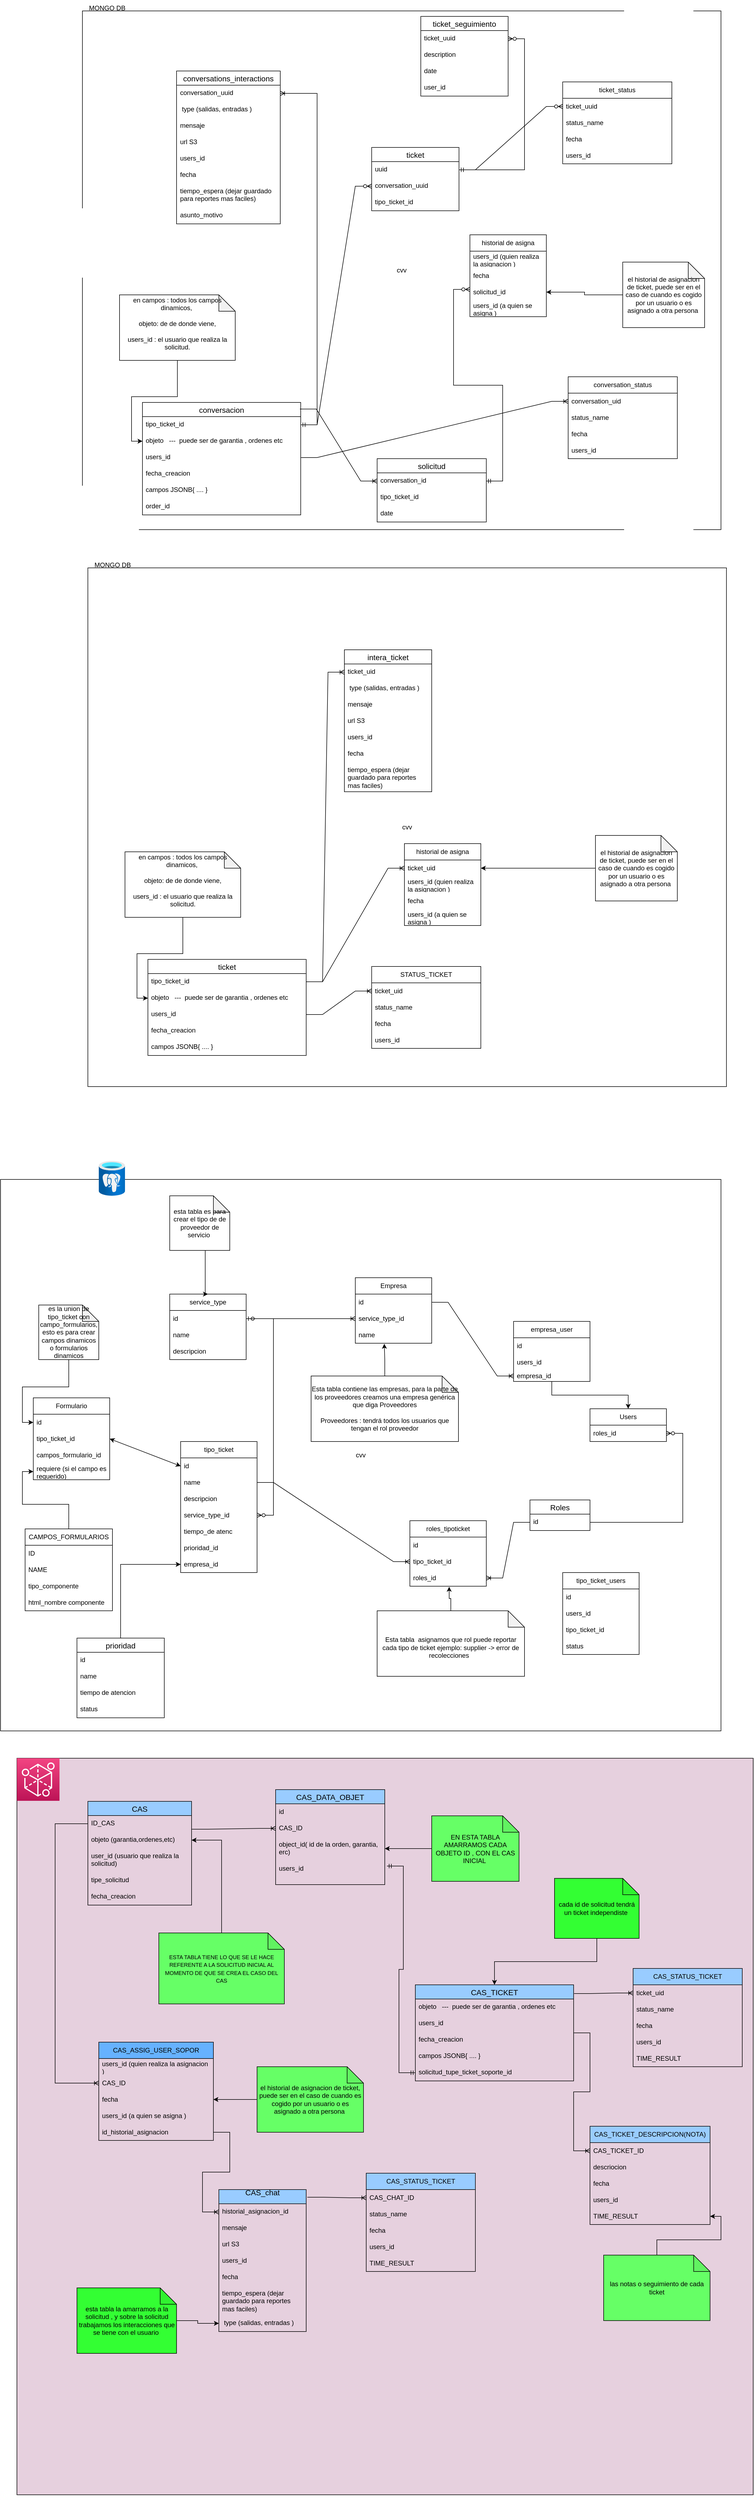 <mxfile version="22.1.7" type="github">
  <diagram name="Página-1" id="uP4vXigWwdHrko6M8Cvu">
    <mxGraphModel dx="2732" dy="3265" grid="1" gridSize="10" guides="1" tooltips="1" connect="1" arrows="1" fold="1" page="1" pageScale="1" pageWidth="827" pageHeight="1169" math="0" shadow="0">
      <root>
        <mxCell id="0" />
        <mxCell id="1" parent="0" />
        <mxCell id="CEjSGQ_9NDGecTtwq8PR-248" value="Meaning" style="html=1;outlineConnect=0;whiteSpace=wrap;fillColor=#CCCCFF;shape=mxgraph.archimate3.application;appType=meaning;archiType=oct;" vertex="1" parent="1">
          <mxGeometry x="-117.5" y="957.5" width="150" height="75" as="geometry" />
        </mxCell>
        <mxCell id="CEjSGQ_9NDGecTtwq8PR-246" value="" style="whiteSpace=wrap;html=1;aspect=fixed;fillColor=#E6D0DE;" vertex="1" parent="1">
          <mxGeometry x="-260" y="900" width="1349" height="1349" as="geometry" />
        </mxCell>
        <mxCell id="CEjSGQ_9NDGecTtwq8PR-225" value="" style="edgeStyle=elbowEdgeStyle;fontSize=12;html=1;endArrow=ERoneToMany;rounded=0;entryX=0;entryY=0.5;entryDx=0;entryDy=0;elbow=vertical;exitX=0;exitY=0.5;exitDx=0;exitDy=0;" edge="1" parent="1" source="CEjSGQ_9NDGecTtwq8PR-168" target="CEjSGQ_9NDGecTtwq8PR-219">
          <mxGeometry width="100" height="100" relative="1" as="geometry">
            <mxPoint x="-110" y="1310" as="sourcePoint" />
            <mxPoint x="-260" y="1475" as="targetPoint" />
            <Array as="points">
              <mxPoint x="-190" y="1370" />
            </Array>
          </mxGeometry>
        </mxCell>
        <mxCell id="CEjSGQ_9NDGecTtwq8PR-99" value="cvv" style="rounded=0;whiteSpace=wrap;html=1;" vertex="1" parent="1">
          <mxGeometry x="-130" y="-1280" width="1170" height="950" as="geometry" />
        </mxCell>
        <mxCell id="CEjSGQ_9NDGecTtwq8PR-96" value="cvv" style="rounded=0;whiteSpace=wrap;html=1;" vertex="1" parent="1">
          <mxGeometry x="-290" y="-160" width="1320" height="1010" as="geometry" />
        </mxCell>
        <mxCell id="CEjSGQ_9NDGecTtwq8PR-2" value="service_type" style="swimlane;fontStyle=0;childLayout=stackLayout;horizontal=1;startSize=30;horizontalStack=0;resizeParent=1;resizeParentMax=0;resizeLast=0;collapsible=1;marginBottom=0;whiteSpace=wrap;html=1;" vertex="1" parent="1">
          <mxGeometry x="20" y="50" width="140" height="120" as="geometry" />
        </mxCell>
        <mxCell id="CEjSGQ_9NDGecTtwq8PR-3" value="id" style="text;strokeColor=none;fillColor=none;align=left;verticalAlign=middle;spacingLeft=4;spacingRight=4;overflow=hidden;points=[[0,0.5],[1,0.5]];portConstraint=eastwest;rotatable=0;whiteSpace=wrap;html=1;" vertex="1" parent="CEjSGQ_9NDGecTtwq8PR-2">
          <mxGeometry y="30" width="140" height="30" as="geometry" />
        </mxCell>
        <mxCell id="CEjSGQ_9NDGecTtwq8PR-4" value="name" style="text;strokeColor=none;fillColor=none;align=left;verticalAlign=middle;spacingLeft=4;spacingRight=4;overflow=hidden;points=[[0,0.5],[1,0.5]];portConstraint=eastwest;rotatable=0;whiteSpace=wrap;html=1;" vertex="1" parent="CEjSGQ_9NDGecTtwq8PR-2">
          <mxGeometry y="60" width="140" height="30" as="geometry" />
        </mxCell>
        <mxCell id="CEjSGQ_9NDGecTtwq8PR-5" value="descripcion&amp;nbsp;" style="text;strokeColor=none;fillColor=none;align=left;verticalAlign=middle;spacingLeft=4;spacingRight=4;overflow=hidden;points=[[0,0.5],[1,0.5]];portConstraint=eastwest;rotatable=0;whiteSpace=wrap;html=1;" vertex="1" parent="CEjSGQ_9NDGecTtwq8PR-2">
          <mxGeometry y="90" width="140" height="30" as="geometry" />
        </mxCell>
        <mxCell id="CEjSGQ_9NDGecTtwq8PR-29" value="" style="edgeStyle=orthogonalEdgeStyle;rounded=0;orthogonalLoop=1;jettySize=auto;html=1;" edge="1" parent="1" source="CEjSGQ_9NDGecTtwq8PR-6" target="CEjSGQ_9NDGecTtwq8PR-23">
          <mxGeometry relative="1" as="geometry" />
        </mxCell>
        <mxCell id="CEjSGQ_9NDGecTtwq8PR-6" value="empresa_user" style="swimlane;fontStyle=0;childLayout=stackLayout;horizontal=1;startSize=30;horizontalStack=0;resizeParent=1;resizeParentMax=0;resizeLast=0;collapsible=1;marginBottom=0;whiteSpace=wrap;html=1;" vertex="1" parent="1">
          <mxGeometry x="650" y="100" width="140" height="110" as="geometry" />
        </mxCell>
        <mxCell id="CEjSGQ_9NDGecTtwq8PR-7" value="id" style="text;strokeColor=none;fillColor=none;align=left;verticalAlign=middle;spacingLeft=4;spacingRight=4;overflow=hidden;points=[[0,0.5],[1,0.5]];portConstraint=eastwest;rotatable=0;whiteSpace=wrap;html=1;" vertex="1" parent="CEjSGQ_9NDGecTtwq8PR-6">
          <mxGeometry y="30" width="140" height="30" as="geometry" />
        </mxCell>
        <mxCell id="CEjSGQ_9NDGecTtwq8PR-8" value="users_id" style="text;strokeColor=none;fillColor=none;align=left;verticalAlign=middle;spacingLeft=4;spacingRight=4;overflow=hidden;points=[[0,0.5],[1,0.5]];portConstraint=eastwest;rotatable=0;whiteSpace=wrap;html=1;" vertex="1" parent="CEjSGQ_9NDGecTtwq8PR-6">
          <mxGeometry y="60" width="140" height="30" as="geometry" />
        </mxCell>
        <mxCell id="CEjSGQ_9NDGecTtwq8PR-9" value="empresa_id" style="text;strokeColor=none;fillColor=none;align=left;verticalAlign=middle;spacingLeft=4;spacingRight=4;overflow=hidden;points=[[0,0.5],[1,0.5]];portConstraint=eastwest;rotatable=0;whiteSpace=wrap;html=1;" vertex="1" parent="CEjSGQ_9NDGecTtwq8PR-6">
          <mxGeometry y="90" width="140" height="20" as="geometry" />
        </mxCell>
        <mxCell id="CEjSGQ_9NDGecTtwq8PR-14" value="Empresa" style="swimlane;fontStyle=0;childLayout=stackLayout;horizontal=1;startSize=30;horizontalStack=0;resizeParent=1;resizeParentMax=0;resizeLast=0;collapsible=1;marginBottom=0;whiteSpace=wrap;html=1;" vertex="1" parent="1">
          <mxGeometry x="360" y="20" width="140" height="120" as="geometry" />
        </mxCell>
        <mxCell id="CEjSGQ_9NDGecTtwq8PR-15" value="id" style="text;strokeColor=none;fillColor=none;align=left;verticalAlign=middle;spacingLeft=4;spacingRight=4;overflow=hidden;points=[[0,0.5],[1,0.5]];portConstraint=eastwest;rotatable=0;whiteSpace=wrap;html=1;" vertex="1" parent="CEjSGQ_9NDGecTtwq8PR-14">
          <mxGeometry y="30" width="140" height="30" as="geometry" />
        </mxCell>
        <mxCell id="CEjSGQ_9NDGecTtwq8PR-49" value="service_type_id" style="text;strokeColor=none;fillColor=none;align=left;verticalAlign=middle;spacingLeft=4;spacingRight=4;overflow=hidden;points=[[0,0.5],[1,0.5]];portConstraint=eastwest;rotatable=0;whiteSpace=wrap;html=1;" vertex="1" parent="CEjSGQ_9NDGecTtwq8PR-14">
          <mxGeometry y="60" width="140" height="30" as="geometry" />
        </mxCell>
        <mxCell id="CEjSGQ_9NDGecTtwq8PR-50" value="name" style="text;strokeColor=none;fillColor=none;align=left;verticalAlign=middle;spacingLeft=4;spacingRight=4;overflow=hidden;points=[[0,0.5],[1,0.5]];portConstraint=eastwest;rotatable=0;whiteSpace=wrap;html=1;" vertex="1" parent="CEjSGQ_9NDGecTtwq8PR-14">
          <mxGeometry y="90" width="140" height="30" as="geometry" />
        </mxCell>
        <mxCell id="CEjSGQ_9NDGecTtwq8PR-23" value="Users&lt;br&gt;" style="swimlane;fontStyle=0;childLayout=stackLayout;horizontal=1;startSize=30;horizontalStack=0;resizeParent=1;resizeParentMax=0;resizeLast=0;collapsible=1;marginBottom=0;whiteSpace=wrap;html=1;" vertex="1" parent="1">
          <mxGeometry x="790" y="260" width="140" height="60" as="geometry" />
        </mxCell>
        <mxCell id="CEjSGQ_9NDGecTtwq8PR-24" value="roles_id" style="text;strokeColor=none;fillColor=none;align=left;verticalAlign=middle;spacingLeft=4;spacingRight=4;overflow=hidden;points=[[0,0.5],[1,0.5]];portConstraint=eastwest;rotatable=0;whiteSpace=wrap;html=1;" vertex="1" parent="CEjSGQ_9NDGecTtwq8PR-23">
          <mxGeometry y="30" width="140" height="30" as="geometry" />
        </mxCell>
        <mxCell id="CEjSGQ_9NDGecTtwq8PR-37" value="tipo_ticket" style="swimlane;fontStyle=0;childLayout=stackLayout;horizontal=1;startSize=30;horizontalStack=0;resizeParent=1;resizeParentMax=0;resizeLast=0;collapsible=1;marginBottom=0;whiteSpace=wrap;html=1;" vertex="1" parent="1">
          <mxGeometry x="40" y="320" width="140" height="240" as="geometry" />
        </mxCell>
        <mxCell id="CEjSGQ_9NDGecTtwq8PR-124" value="id" style="text;strokeColor=none;fillColor=none;align=left;verticalAlign=middle;spacingLeft=4;spacingRight=4;overflow=hidden;points=[[0,0.5],[1,0.5]];portConstraint=eastwest;rotatable=0;whiteSpace=wrap;html=1;" vertex="1" parent="CEjSGQ_9NDGecTtwq8PR-37">
          <mxGeometry y="30" width="140" height="30" as="geometry" />
        </mxCell>
        <mxCell id="CEjSGQ_9NDGecTtwq8PR-42" value="name" style="text;strokeColor=none;fillColor=none;align=left;verticalAlign=middle;spacingLeft=4;spacingRight=4;overflow=hidden;points=[[0,0.5],[1,0.5]];portConstraint=eastwest;rotatable=0;whiteSpace=wrap;html=1;" vertex="1" parent="CEjSGQ_9NDGecTtwq8PR-37">
          <mxGeometry y="60" width="140" height="30" as="geometry" />
        </mxCell>
        <mxCell id="CEjSGQ_9NDGecTtwq8PR-43" value="descripcion" style="text;strokeColor=none;fillColor=none;align=left;verticalAlign=middle;spacingLeft=4;spacingRight=4;overflow=hidden;points=[[0,0.5],[1,0.5]];portConstraint=eastwest;rotatable=0;whiteSpace=wrap;html=1;" vertex="1" parent="CEjSGQ_9NDGecTtwq8PR-37">
          <mxGeometry y="90" width="140" height="30" as="geometry" />
        </mxCell>
        <mxCell id="CEjSGQ_9NDGecTtwq8PR-45" value="service_type_id" style="text;strokeColor=none;fillColor=none;align=left;verticalAlign=middle;spacingLeft=4;spacingRight=4;overflow=hidden;points=[[0,0.5],[1,0.5]];portConstraint=eastwest;rotatable=0;whiteSpace=wrap;html=1;" vertex="1" parent="CEjSGQ_9NDGecTtwq8PR-37">
          <mxGeometry y="120" width="140" height="30" as="geometry" />
        </mxCell>
        <mxCell id="CEjSGQ_9NDGecTtwq8PR-66" value="tiempo_de atenc" style="text;strokeColor=none;fillColor=none;align=left;verticalAlign=middle;spacingLeft=4;spacingRight=4;overflow=hidden;points=[[0,0.5],[1,0.5]];portConstraint=eastwest;rotatable=0;whiteSpace=wrap;html=1;" vertex="1" parent="CEjSGQ_9NDGecTtwq8PR-37">
          <mxGeometry y="150" width="140" height="30" as="geometry" />
        </mxCell>
        <mxCell id="CEjSGQ_9NDGecTtwq8PR-67" value="prioridad_id" style="text;strokeColor=none;fillColor=none;align=left;verticalAlign=middle;spacingLeft=4;spacingRight=4;overflow=hidden;points=[[0,0.5],[1,0.5]];portConstraint=eastwest;rotatable=0;whiteSpace=wrap;html=1;" vertex="1" parent="CEjSGQ_9NDGecTtwq8PR-37">
          <mxGeometry y="180" width="140" height="30" as="geometry" />
        </mxCell>
        <mxCell id="CEjSGQ_9NDGecTtwq8PR-73" value="empresa_id" style="text;strokeColor=none;fillColor=none;align=left;verticalAlign=middle;spacingLeft=4;spacingRight=4;overflow=hidden;points=[[0,0.5],[1,0.5]];portConstraint=eastwest;rotatable=0;whiteSpace=wrap;html=1;" vertex="1" parent="CEjSGQ_9NDGecTtwq8PR-37">
          <mxGeometry y="210" width="140" height="30" as="geometry" />
        </mxCell>
        <mxCell id="CEjSGQ_9NDGecTtwq8PR-51" value="" style="edgeStyle=entityRelationEdgeStyle;fontSize=12;html=1;endArrow=ERoneToMany;startArrow=ERzeroToOne;rounded=0;exitX=1;exitY=0.5;exitDx=0;exitDy=0;entryX=0;entryY=0.5;entryDx=0;entryDy=0;" edge="1" parent="1" source="CEjSGQ_9NDGecTtwq8PR-3" target="CEjSGQ_9NDGecTtwq8PR-49">
          <mxGeometry width="100" height="100" relative="1" as="geometry">
            <mxPoint x="320" y="275" as="sourcePoint" />
            <mxPoint x="400" y="230" as="targetPoint" />
            <Array as="points">
              <mxPoint x="200" y="140" />
              <mxPoint x="170" y="100" />
            </Array>
          </mxGeometry>
        </mxCell>
        <mxCell id="CEjSGQ_9NDGecTtwq8PR-57" value="" style="edgeStyle=entityRelationEdgeStyle;fontSize=12;html=1;endArrow=ERoneToMany;rounded=0;exitX=1;exitY=0.5;exitDx=0;exitDy=0;entryX=0;entryY=0.5;entryDx=0;entryDy=0;" edge="1" parent="1" source="CEjSGQ_9NDGecTtwq8PR-15" target="CEjSGQ_9NDGecTtwq8PR-9">
          <mxGeometry width="100" height="100" relative="1" as="geometry">
            <mxPoint x="550" y="360" as="sourcePoint" />
            <mxPoint x="650" y="260" as="targetPoint" />
            <Array as="points">
              <mxPoint x="410" y="370" />
              <mxPoint x="640" y="300" />
              <mxPoint x="590" y="330" />
            </Array>
          </mxGeometry>
        </mxCell>
        <mxCell id="CEjSGQ_9NDGecTtwq8PR-58" value="Roles" style="swimlane;fontStyle=0;childLayout=stackLayout;horizontal=1;startSize=26;horizontalStack=0;resizeParent=1;resizeParentMax=0;resizeLast=0;collapsible=1;marginBottom=0;align=center;fontSize=14;" vertex="1" parent="1">
          <mxGeometry x="680" y="427" width="110" height="56" as="geometry" />
        </mxCell>
        <mxCell id="CEjSGQ_9NDGecTtwq8PR-59" value="id" style="text;strokeColor=none;fillColor=none;spacingLeft=4;spacingRight=4;overflow=hidden;rotatable=0;points=[[0,0.5],[1,0.5]];portConstraint=eastwest;fontSize=12;whiteSpace=wrap;html=1;" vertex="1" parent="CEjSGQ_9NDGecTtwq8PR-58">
          <mxGeometry y="26" width="110" height="30" as="geometry" />
        </mxCell>
        <mxCell id="CEjSGQ_9NDGecTtwq8PR-62" value="" style="edgeStyle=entityRelationEdgeStyle;fontSize=12;html=1;endArrow=ERzeroToMany;endFill=1;rounded=0;exitX=1;exitY=0.5;exitDx=0;exitDy=0;" edge="1" parent="1" source="CEjSGQ_9NDGecTtwq8PR-59" target="CEjSGQ_9NDGecTtwq8PR-24">
          <mxGeometry width="100" height="100" relative="1" as="geometry">
            <mxPoint x="610" y="450.99" as="sourcePoint" />
            <mxPoint x="757" y="300.0" as="targetPoint" />
            <Array as="points">
              <mxPoint x="540" y="335.99" />
              <mxPoint x="620" y="275.99" />
              <mxPoint x="620" y="325.99" />
            </Array>
          </mxGeometry>
        </mxCell>
        <mxCell id="CEjSGQ_9NDGecTtwq8PR-68" value="" style="edgeStyle=entityRelationEdgeStyle;fontSize=12;html=1;endArrow=ERzeroToMany;endFill=1;rounded=0;exitX=1;exitY=0.5;exitDx=0;exitDy=0;" edge="1" parent="1" source="CEjSGQ_9NDGecTtwq8PR-3" target="CEjSGQ_9NDGecTtwq8PR-45">
          <mxGeometry width="100" height="100" relative="1" as="geometry">
            <mxPoint x="20" y="90" as="sourcePoint" />
            <mxPoint x="100" y="570" as="targetPoint" />
            <Array as="points">
              <mxPoint x="170" y="515" />
            </Array>
          </mxGeometry>
        </mxCell>
        <mxCell id="CEjSGQ_9NDGecTtwq8PR-75" value="" style="edgeStyle=orthogonalEdgeStyle;rounded=0;orthogonalLoop=1;jettySize=auto;html=1;" edge="1" parent="1" source="CEjSGQ_9NDGecTtwq8PR-69" target="CEjSGQ_9NDGecTtwq8PR-73">
          <mxGeometry relative="1" as="geometry" />
        </mxCell>
        <mxCell id="CEjSGQ_9NDGecTtwq8PR-69" value="prioridad" style="swimlane;fontStyle=0;childLayout=stackLayout;horizontal=1;startSize=26;horizontalStack=0;resizeParent=1;resizeParentMax=0;resizeLast=0;collapsible=1;marginBottom=0;align=center;fontSize=14;" vertex="1" parent="1">
          <mxGeometry x="-150" y="680" width="160" height="146" as="geometry" />
        </mxCell>
        <mxCell id="CEjSGQ_9NDGecTtwq8PR-70" value="id" style="text;strokeColor=none;fillColor=none;spacingLeft=4;spacingRight=4;overflow=hidden;rotatable=0;points=[[0,0.5],[1,0.5]];portConstraint=eastwest;fontSize=12;whiteSpace=wrap;html=1;" vertex="1" parent="CEjSGQ_9NDGecTtwq8PR-69">
          <mxGeometry y="26" width="160" height="30" as="geometry" />
        </mxCell>
        <mxCell id="CEjSGQ_9NDGecTtwq8PR-71" value="name" style="text;strokeColor=none;fillColor=none;spacingLeft=4;spacingRight=4;overflow=hidden;rotatable=0;points=[[0,0.5],[1,0.5]];portConstraint=eastwest;fontSize=12;whiteSpace=wrap;html=1;" vertex="1" parent="CEjSGQ_9NDGecTtwq8PR-69">
          <mxGeometry y="56" width="160" height="30" as="geometry" />
        </mxCell>
        <mxCell id="CEjSGQ_9NDGecTtwq8PR-72" value="tiempo de atencion" style="text;strokeColor=none;fillColor=none;spacingLeft=4;spacingRight=4;overflow=hidden;rotatable=0;points=[[0,0.5],[1,0.5]];portConstraint=eastwest;fontSize=12;whiteSpace=wrap;html=1;" vertex="1" parent="CEjSGQ_9NDGecTtwq8PR-69">
          <mxGeometry y="86" width="160" height="30" as="geometry" />
        </mxCell>
        <mxCell id="CEjSGQ_9NDGecTtwq8PR-74" value="status&lt;br&gt;" style="text;strokeColor=none;fillColor=none;spacingLeft=4;spacingRight=4;overflow=hidden;rotatable=0;points=[[0,0.5],[1,0.5]];portConstraint=eastwest;fontSize=12;whiteSpace=wrap;html=1;" vertex="1" parent="CEjSGQ_9NDGecTtwq8PR-69">
          <mxGeometry y="116" width="160" height="30" as="geometry" />
        </mxCell>
        <mxCell id="CEjSGQ_9NDGecTtwq8PR-78" value="" style="edgeStyle=orthogonalEdgeStyle;rounded=0;orthogonalLoop=1;jettySize=auto;html=1;entryX=0.5;entryY=0;entryDx=0;entryDy=0;" edge="1" parent="1" source="CEjSGQ_9NDGecTtwq8PR-77" target="CEjSGQ_9NDGecTtwq8PR-2">
          <mxGeometry relative="1" as="geometry">
            <Array as="points">
              <mxPoint x="85" y="50" />
            </Array>
          </mxGeometry>
        </mxCell>
        <mxCell id="CEjSGQ_9NDGecTtwq8PR-77" value="esta tabla es para crear el tipo de de proveedor de servicio&amp;nbsp;" style="shape=note;whiteSpace=wrap;html=1;backgroundOutline=1;darkOpacity=0.05;" vertex="1" parent="1">
          <mxGeometry x="20" y="-130" width="110" height="100" as="geometry" />
        </mxCell>
        <mxCell id="CEjSGQ_9NDGecTtwq8PR-81" value="" style="edgeStyle=orthogonalEdgeStyle;rounded=0;orthogonalLoop=1;jettySize=auto;html=1;entryX=0.379;entryY=1.033;entryDx=0;entryDy=0;entryPerimeter=0;" edge="1" parent="1" source="CEjSGQ_9NDGecTtwq8PR-79" target="CEjSGQ_9NDGecTtwq8PR-50">
          <mxGeometry relative="1" as="geometry">
            <mxPoint x="365" y="200" as="targetPoint" />
          </mxGeometry>
        </mxCell>
        <mxCell id="CEjSGQ_9NDGecTtwq8PR-79" value="Esta tabla contiene las empresas, para la parte de los proveedores creamos una empresa genérica que diga Proveedores&lt;br&gt;&lt;br&gt;Proveedores : tendrá todos los usuarios que tengan el rol proveedor" style="shape=note;whiteSpace=wrap;html=1;backgroundOutline=1;darkOpacity=0.05;" vertex="1" parent="1">
          <mxGeometry x="279" y="200" width="270" height="120" as="geometry" />
        </mxCell>
        <mxCell id="CEjSGQ_9NDGecTtwq8PR-82" value="roles_tipoticket" style="swimlane;fontStyle=0;childLayout=stackLayout;horizontal=1;startSize=30;horizontalStack=0;resizeParent=1;resizeParentMax=0;resizeLast=0;collapsible=1;marginBottom=0;whiteSpace=wrap;html=1;" vertex="1" parent="1">
          <mxGeometry x="460" y="465" width="140" height="120" as="geometry" />
        </mxCell>
        <mxCell id="CEjSGQ_9NDGecTtwq8PR-83" value="id" style="text;strokeColor=none;fillColor=none;align=left;verticalAlign=middle;spacingLeft=4;spacingRight=4;overflow=hidden;points=[[0,0.5],[1,0.5]];portConstraint=eastwest;rotatable=0;whiteSpace=wrap;html=1;" vertex="1" parent="CEjSGQ_9NDGecTtwq8PR-82">
          <mxGeometry y="30" width="140" height="30" as="geometry" />
        </mxCell>
        <mxCell id="CEjSGQ_9NDGecTtwq8PR-84" value="tipo_ticket_id" style="text;strokeColor=none;fillColor=none;align=left;verticalAlign=middle;spacingLeft=4;spacingRight=4;overflow=hidden;points=[[0,0.5],[1,0.5]];portConstraint=eastwest;rotatable=0;whiteSpace=wrap;html=1;" vertex="1" parent="CEjSGQ_9NDGecTtwq8PR-82">
          <mxGeometry y="60" width="140" height="30" as="geometry" />
        </mxCell>
        <mxCell id="CEjSGQ_9NDGecTtwq8PR-85" value="roles_id" style="text;strokeColor=none;fillColor=none;align=left;verticalAlign=middle;spacingLeft=4;spacingRight=4;overflow=hidden;points=[[0,0.5],[1,0.5]];portConstraint=eastwest;rotatable=0;whiteSpace=wrap;html=1;" vertex="1" parent="CEjSGQ_9NDGecTtwq8PR-82">
          <mxGeometry y="90" width="140" height="30" as="geometry" />
        </mxCell>
        <mxCell id="CEjSGQ_9NDGecTtwq8PR-87" value="" style="edgeStyle=orthogonalEdgeStyle;rounded=0;orthogonalLoop=1;jettySize=auto;html=1;entryX=0.514;entryY=1.033;entryDx=0;entryDy=0;entryPerimeter=0;" edge="1" parent="1" source="CEjSGQ_9NDGecTtwq8PR-86" target="CEjSGQ_9NDGecTtwq8PR-85">
          <mxGeometry relative="1" as="geometry" />
        </mxCell>
        <mxCell id="CEjSGQ_9NDGecTtwq8PR-86" value="&lt;br&gt;Esta tabla&amp;nbsp; asignamos que rol puede reportar cada tipo de ticket ejemplo: supplier -&amp;gt; error de recolecciones&amp;nbsp;&amp;nbsp;" style="shape=note;whiteSpace=wrap;html=1;backgroundOutline=1;darkOpacity=0.05;" vertex="1" parent="1">
          <mxGeometry x="400" y="630" width="270" height="120" as="geometry" />
        </mxCell>
        <mxCell id="CEjSGQ_9NDGecTtwq8PR-90" value="" style="edgeStyle=entityRelationEdgeStyle;fontSize=12;html=1;endArrow=ERoneToMany;rounded=0;exitX=1;exitY=0.5;exitDx=0;exitDy=0;" edge="1" parent="1" target="CEjSGQ_9NDGecTtwq8PR-84">
          <mxGeometry width="100" height="100" relative="1" as="geometry">
            <mxPoint x="180" y="395" as="sourcePoint" />
            <mxPoint x="460" y="360" as="targetPoint" />
          </mxGeometry>
        </mxCell>
        <mxCell id="CEjSGQ_9NDGecTtwq8PR-91" value="" style="edgeStyle=entityRelationEdgeStyle;fontSize=12;html=1;endArrow=ERoneToMany;rounded=0;exitX=0;exitY=0.5;exitDx=0;exitDy=0;entryX=1;entryY=0.5;entryDx=0;entryDy=0;" edge="1" parent="1" source="CEjSGQ_9NDGecTtwq8PR-59" target="CEjSGQ_9NDGecTtwq8PR-85">
          <mxGeometry width="100" height="100" relative="1" as="geometry">
            <mxPoint x="360" y="460" as="sourcePoint" />
            <mxPoint x="460" y="360" as="targetPoint" />
            <Array as="points">
              <mxPoint x="570" y="380" />
            </Array>
          </mxGeometry>
        </mxCell>
        <mxCell id="CEjSGQ_9NDGecTtwq8PR-92" value="ticket" style="swimlane;fontStyle=0;childLayout=stackLayout;horizontal=1;startSize=26;horizontalStack=0;resizeParent=1;resizeParentMax=0;resizeLast=0;collapsible=1;marginBottom=0;align=center;fontSize=14;" vertex="1" parent="1">
          <mxGeometry x="-20" y="-563" width="290" height="176" as="geometry" />
        </mxCell>
        <mxCell id="CEjSGQ_9NDGecTtwq8PR-93" value="tipo_ticket_id" style="text;strokeColor=none;fillColor=none;spacingLeft=4;spacingRight=4;overflow=hidden;rotatable=0;points=[[0,0.5],[1,0.5]];portConstraint=eastwest;fontSize=12;whiteSpace=wrap;html=1;" vertex="1" parent="CEjSGQ_9NDGecTtwq8PR-92">
          <mxGeometry y="26" width="290" height="30" as="geometry" />
        </mxCell>
        <mxCell id="CEjSGQ_9NDGecTtwq8PR-94" value="objeto&amp;nbsp; &amp;nbsp;---&amp;nbsp; puede ser de garantia , ordenes etc" style="text;strokeColor=none;fillColor=none;spacingLeft=4;spacingRight=4;overflow=hidden;rotatable=0;points=[[0,0.5],[1,0.5]];portConstraint=eastwest;fontSize=12;whiteSpace=wrap;html=1;" vertex="1" parent="CEjSGQ_9NDGecTtwq8PR-92">
          <mxGeometry y="56" width="290" height="30" as="geometry" />
        </mxCell>
        <mxCell id="CEjSGQ_9NDGecTtwq8PR-131" value="users_id" style="text;strokeColor=none;fillColor=none;spacingLeft=4;spacingRight=4;overflow=hidden;rotatable=0;points=[[0,0.5],[1,0.5]];portConstraint=eastwest;fontSize=12;whiteSpace=wrap;html=1;" vertex="1" parent="CEjSGQ_9NDGecTtwq8PR-92">
          <mxGeometry y="86" width="290" height="30" as="geometry" />
        </mxCell>
        <mxCell id="CEjSGQ_9NDGecTtwq8PR-132" value="fecha_creacion&lt;br&gt;" style="text;strokeColor=none;fillColor=none;spacingLeft=4;spacingRight=4;overflow=hidden;rotatable=0;points=[[0,0.5],[1,0.5]];portConstraint=eastwest;fontSize=12;whiteSpace=wrap;html=1;" vertex="1" parent="CEjSGQ_9NDGecTtwq8PR-92">
          <mxGeometry y="116" width="290" height="30" as="geometry" />
        </mxCell>
        <mxCell id="CEjSGQ_9NDGecTtwq8PR-133" value="campos JSONB{ .... }" style="text;strokeColor=none;fillColor=none;spacingLeft=4;spacingRight=4;overflow=hidden;rotatable=0;points=[[0,0.5],[1,0.5]];portConstraint=eastwest;fontSize=12;whiteSpace=wrap;html=1;" vertex="1" parent="CEjSGQ_9NDGecTtwq8PR-92">
          <mxGeometry y="146" width="290" height="30" as="geometry" />
        </mxCell>
        <mxCell id="CEjSGQ_9NDGecTtwq8PR-98" value="" style="image;aspect=fixed;html=1;points=[];align=center;fontSize=12;image=img/lib/azure2/databases/Azure_Database_PostgreSQL_Server.svg;" vertex="1" parent="1">
          <mxGeometry x="-110" y="-194" width="48" height="64" as="geometry" />
        </mxCell>
        <mxCell id="CEjSGQ_9NDGecTtwq8PR-100" value="MONGO DB" style="text;html=1;align=center;verticalAlign=middle;resizable=0;points=[];autosize=1;strokeColor=none;fillColor=none;" vertex="1" parent="1">
          <mxGeometry x="-130" y="-1300" width="90" height="30" as="geometry" />
        </mxCell>
        <mxCell id="CEjSGQ_9NDGecTtwq8PR-101" value="Formulario" style="swimlane;fontStyle=0;childLayout=stackLayout;horizontal=1;startSize=30;horizontalStack=0;resizeParent=1;resizeParentMax=0;resizeLast=0;collapsible=1;marginBottom=0;whiteSpace=wrap;html=1;" vertex="1" parent="1">
          <mxGeometry x="-230" y="240" width="140" height="150" as="geometry" />
        </mxCell>
        <mxCell id="CEjSGQ_9NDGecTtwq8PR-102" value="id" style="text;strokeColor=none;fillColor=none;align=left;verticalAlign=middle;spacingLeft=4;spacingRight=4;overflow=hidden;points=[[0,0.5],[1,0.5]];portConstraint=eastwest;rotatable=0;whiteSpace=wrap;html=1;" vertex="1" parent="CEjSGQ_9NDGecTtwq8PR-101">
          <mxGeometry y="30" width="140" height="30" as="geometry" />
        </mxCell>
        <mxCell id="CEjSGQ_9NDGecTtwq8PR-103" value="tipo_ticket_id" style="text;strokeColor=none;fillColor=none;align=left;verticalAlign=middle;spacingLeft=4;spacingRight=4;overflow=hidden;points=[[0,0.5],[1,0.5]];portConstraint=eastwest;rotatable=0;whiteSpace=wrap;html=1;" vertex="1" parent="CEjSGQ_9NDGecTtwq8PR-101">
          <mxGeometry y="60" width="140" height="30" as="geometry" />
        </mxCell>
        <mxCell id="CEjSGQ_9NDGecTtwq8PR-104" value="campos_formulario_id" style="text;strokeColor=none;fillColor=none;align=left;verticalAlign=middle;spacingLeft=4;spacingRight=4;overflow=hidden;points=[[0,0.5],[1,0.5]];portConstraint=eastwest;rotatable=0;whiteSpace=wrap;html=1;" vertex="1" parent="CEjSGQ_9NDGecTtwq8PR-101">
          <mxGeometry y="90" width="140" height="30" as="geometry" />
        </mxCell>
        <mxCell id="CEjSGQ_9NDGecTtwq8PR-119" value="requiere (si el campo es requerido)" style="text;strokeColor=none;fillColor=none;align=left;verticalAlign=middle;spacingLeft=4;spacingRight=4;overflow=hidden;points=[[0,0.5],[1,0.5]];portConstraint=eastwest;rotatable=0;whiteSpace=wrap;html=1;" vertex="1" parent="CEjSGQ_9NDGecTtwq8PR-101">
          <mxGeometry y="120" width="140" height="30" as="geometry" />
        </mxCell>
        <mxCell id="CEjSGQ_9NDGecTtwq8PR-107" value="tipo_ticket_users" style="swimlane;fontStyle=0;childLayout=stackLayout;horizontal=1;startSize=30;horizontalStack=0;resizeParent=1;resizeParentMax=0;resizeLast=0;collapsible=1;marginBottom=0;whiteSpace=wrap;html=1;" vertex="1" parent="1">
          <mxGeometry x="740" y="560" width="140" height="150" as="geometry" />
        </mxCell>
        <mxCell id="CEjSGQ_9NDGecTtwq8PR-108" value="id" style="text;strokeColor=none;fillColor=none;align=left;verticalAlign=middle;spacingLeft=4;spacingRight=4;overflow=hidden;points=[[0,0.5],[1,0.5]];portConstraint=eastwest;rotatable=0;whiteSpace=wrap;html=1;" vertex="1" parent="CEjSGQ_9NDGecTtwq8PR-107">
          <mxGeometry y="30" width="140" height="30" as="geometry" />
        </mxCell>
        <mxCell id="CEjSGQ_9NDGecTtwq8PR-109" value="users_id" style="text;strokeColor=none;fillColor=none;align=left;verticalAlign=middle;spacingLeft=4;spacingRight=4;overflow=hidden;points=[[0,0.5],[1,0.5]];portConstraint=eastwest;rotatable=0;whiteSpace=wrap;html=1;" vertex="1" parent="CEjSGQ_9NDGecTtwq8PR-107">
          <mxGeometry y="60" width="140" height="30" as="geometry" />
        </mxCell>
        <mxCell id="CEjSGQ_9NDGecTtwq8PR-110" value="tipo_ticket_id" style="text;strokeColor=none;fillColor=none;align=left;verticalAlign=middle;spacingLeft=4;spacingRight=4;overflow=hidden;points=[[0,0.5],[1,0.5]];portConstraint=eastwest;rotatable=0;whiteSpace=wrap;html=1;" vertex="1" parent="CEjSGQ_9NDGecTtwq8PR-107">
          <mxGeometry y="90" width="140" height="30" as="geometry" />
        </mxCell>
        <mxCell id="CEjSGQ_9NDGecTtwq8PR-165" value="status" style="text;strokeColor=none;fillColor=none;align=left;verticalAlign=middle;spacingLeft=4;spacingRight=4;overflow=hidden;points=[[0,0.5],[1,0.5]];portConstraint=eastwest;rotatable=0;whiteSpace=wrap;html=1;" vertex="1" parent="CEjSGQ_9NDGecTtwq8PR-107">
          <mxGeometry y="120" width="140" height="30" as="geometry" />
        </mxCell>
        <mxCell id="CEjSGQ_9NDGecTtwq8PR-121" value="" style="edgeStyle=orthogonalEdgeStyle;rounded=0;orthogonalLoop=1;jettySize=auto;html=1;" edge="1" parent="1" source="CEjSGQ_9NDGecTtwq8PR-111" target="CEjSGQ_9NDGecTtwq8PR-119">
          <mxGeometry relative="1" as="geometry" />
        </mxCell>
        <mxCell id="CEjSGQ_9NDGecTtwq8PR-111" value="CAMPOS_FORMULARIOS" style="swimlane;fontStyle=0;childLayout=stackLayout;horizontal=1;startSize=30;horizontalStack=0;resizeParent=1;resizeParentMax=0;resizeLast=0;collapsible=1;marginBottom=0;whiteSpace=wrap;html=1;" vertex="1" parent="1">
          <mxGeometry x="-245" y="480" width="160" height="150" as="geometry" />
        </mxCell>
        <mxCell id="CEjSGQ_9NDGecTtwq8PR-112" value="ID" style="text;strokeColor=none;fillColor=none;align=left;verticalAlign=middle;spacingLeft=4;spacingRight=4;overflow=hidden;points=[[0,0.5],[1,0.5]];portConstraint=eastwest;rotatable=0;whiteSpace=wrap;html=1;" vertex="1" parent="CEjSGQ_9NDGecTtwq8PR-111">
          <mxGeometry y="30" width="160" height="30" as="geometry" />
        </mxCell>
        <mxCell id="CEjSGQ_9NDGecTtwq8PR-113" value="NAME" style="text;strokeColor=none;fillColor=none;align=left;verticalAlign=middle;spacingLeft=4;spacingRight=4;overflow=hidden;points=[[0,0.5],[1,0.5]];portConstraint=eastwest;rotatable=0;whiteSpace=wrap;html=1;" vertex="1" parent="CEjSGQ_9NDGecTtwq8PR-111">
          <mxGeometry y="60" width="160" height="30" as="geometry" />
        </mxCell>
        <mxCell id="CEjSGQ_9NDGecTtwq8PR-114" value="tipo_componente" style="text;strokeColor=none;fillColor=none;align=left;verticalAlign=middle;spacingLeft=4;spacingRight=4;overflow=hidden;points=[[0,0.5],[1,0.5]];portConstraint=eastwest;rotatable=0;whiteSpace=wrap;html=1;" vertex="1" parent="CEjSGQ_9NDGecTtwq8PR-111">
          <mxGeometry y="90" width="160" height="30" as="geometry" />
        </mxCell>
        <mxCell id="CEjSGQ_9NDGecTtwq8PR-116" value="html_nombre componente&lt;br&gt;" style="text;strokeColor=none;fillColor=none;align=left;verticalAlign=middle;spacingLeft=4;spacingRight=4;overflow=hidden;points=[[0,0.5],[1,0.5]];portConstraint=eastwest;rotatable=0;whiteSpace=wrap;html=1;" vertex="1" parent="CEjSGQ_9NDGecTtwq8PR-111">
          <mxGeometry y="120" width="160" height="30" as="geometry" />
        </mxCell>
        <mxCell id="CEjSGQ_9NDGecTtwq8PR-118" value="" style="edgeStyle=orthogonalEdgeStyle;rounded=0;orthogonalLoop=1;jettySize=auto;html=1;" edge="1" parent="1" source="CEjSGQ_9NDGecTtwq8PR-117" target="CEjSGQ_9NDGecTtwq8PR-102">
          <mxGeometry relative="1" as="geometry" />
        </mxCell>
        <mxCell id="CEjSGQ_9NDGecTtwq8PR-117" value="es la union de tipo_ticket con campo_formularios, esto es para crear campos dinamicos o formularios dinamicos" style="shape=note;whiteSpace=wrap;html=1;backgroundOutline=1;darkOpacity=0.05;" vertex="1" parent="1">
          <mxGeometry x="-220" y="70" width="110" height="100" as="geometry" />
        </mxCell>
        <mxCell id="CEjSGQ_9NDGecTtwq8PR-125" value="" style="endArrow=classic;startArrow=classic;html=1;rounded=0;entryX=1;entryY=0.5;entryDx=0;entryDy=0;exitX=0;exitY=0.5;exitDx=0;exitDy=0;" edge="1" parent="1" source="CEjSGQ_9NDGecTtwq8PR-124" target="CEjSGQ_9NDGecTtwq8PR-103">
          <mxGeometry width="50" height="50" relative="1" as="geometry">
            <mxPoint x="350" y="350" as="sourcePoint" />
            <mxPoint x="400" y="300" as="targetPoint" />
          </mxGeometry>
        </mxCell>
        <mxCell id="CEjSGQ_9NDGecTtwq8PR-150" value="" style="edgeStyle=orthogonalEdgeStyle;rounded=0;orthogonalLoop=1;jettySize=auto;html=1;" edge="1" parent="1" source="CEjSGQ_9NDGecTtwq8PR-128" target="CEjSGQ_9NDGecTtwq8PR-94">
          <mxGeometry relative="1" as="geometry" />
        </mxCell>
        <mxCell id="CEjSGQ_9NDGecTtwq8PR-128" value="en campos : todos los campos dinamicos,&amp;nbsp;&lt;br&gt;&lt;br&gt;objeto: de de donde viene,&lt;br&gt;&lt;br&gt;users_id : el usuario que realiza la solicitud.&lt;br&gt;&lt;br&gt;" style="shape=note;whiteSpace=wrap;html=1;backgroundOutline=1;darkOpacity=0.05;" vertex="1" parent="1">
          <mxGeometry x="-62" y="-760" width="212" height="120" as="geometry" />
        </mxCell>
        <mxCell id="CEjSGQ_9NDGecTtwq8PR-134" value="STATUS_TICKET" style="swimlane;fontStyle=0;childLayout=stackLayout;horizontal=1;startSize=30;horizontalStack=0;resizeParent=1;resizeParentMax=0;resizeLast=0;collapsible=1;marginBottom=0;whiteSpace=wrap;html=1;" vertex="1" parent="1">
          <mxGeometry x="390" y="-550" width="200" height="150" as="geometry" />
        </mxCell>
        <mxCell id="CEjSGQ_9NDGecTtwq8PR-135" value="ticket_uid" style="text;strokeColor=none;fillColor=none;align=left;verticalAlign=middle;spacingLeft=4;spacingRight=4;overflow=hidden;points=[[0,0.5],[1,0.5]];portConstraint=eastwest;rotatable=0;whiteSpace=wrap;html=1;" vertex="1" parent="CEjSGQ_9NDGecTtwq8PR-134">
          <mxGeometry y="30" width="200" height="30" as="geometry" />
        </mxCell>
        <mxCell id="CEjSGQ_9NDGecTtwq8PR-136" value="status_name" style="text;strokeColor=none;fillColor=none;align=left;verticalAlign=middle;spacingLeft=4;spacingRight=4;overflow=hidden;points=[[0,0.5],[1,0.5]];portConstraint=eastwest;rotatable=0;whiteSpace=wrap;html=1;" vertex="1" parent="CEjSGQ_9NDGecTtwq8PR-134">
          <mxGeometry y="60" width="200" height="30" as="geometry" />
        </mxCell>
        <mxCell id="CEjSGQ_9NDGecTtwq8PR-137" value="fecha&amp;nbsp;" style="text;strokeColor=none;fillColor=none;align=left;verticalAlign=middle;spacingLeft=4;spacingRight=4;overflow=hidden;points=[[0,0.5],[1,0.5]];portConstraint=eastwest;rotatable=0;whiteSpace=wrap;html=1;" vertex="1" parent="CEjSGQ_9NDGecTtwq8PR-134">
          <mxGeometry y="90" width="200" height="30" as="geometry" />
        </mxCell>
        <mxCell id="CEjSGQ_9NDGecTtwq8PR-138" value="users_id" style="text;strokeColor=none;fillColor=none;align=left;verticalAlign=middle;spacingLeft=4;spacingRight=4;overflow=hidden;points=[[0,0.5],[1,0.5]];portConstraint=eastwest;rotatable=0;whiteSpace=wrap;html=1;" vertex="1" parent="CEjSGQ_9NDGecTtwq8PR-134">
          <mxGeometry y="120" width="200" height="30" as="geometry" />
        </mxCell>
        <mxCell id="CEjSGQ_9NDGecTtwq8PR-139" value="historial de asigna" style="swimlane;fontStyle=0;childLayout=stackLayout;horizontal=1;startSize=30;horizontalStack=0;resizeParent=1;resizeParentMax=0;resizeLast=0;collapsible=1;marginBottom=0;whiteSpace=wrap;html=1;" vertex="1" parent="1">
          <mxGeometry x="450" y="-775" width="140" height="150" as="geometry" />
        </mxCell>
        <mxCell id="CEjSGQ_9NDGecTtwq8PR-140" value="ticket_uid" style="text;strokeColor=none;fillColor=none;align=left;verticalAlign=middle;spacingLeft=4;spacingRight=4;overflow=hidden;points=[[0,0.5],[1,0.5]];portConstraint=eastwest;rotatable=0;whiteSpace=wrap;html=1;" vertex="1" parent="CEjSGQ_9NDGecTtwq8PR-139">
          <mxGeometry y="30" width="140" height="30" as="geometry" />
        </mxCell>
        <mxCell id="CEjSGQ_9NDGecTtwq8PR-141" value="users_id (quien realiza la asignacion )" style="text;strokeColor=none;fillColor=none;align=left;verticalAlign=middle;spacingLeft=4;spacingRight=4;overflow=hidden;points=[[0,0.5],[1,0.5]];portConstraint=eastwest;rotatable=0;whiteSpace=wrap;html=1;" vertex="1" parent="CEjSGQ_9NDGecTtwq8PR-139">
          <mxGeometry y="60" width="140" height="30" as="geometry" />
        </mxCell>
        <mxCell id="CEjSGQ_9NDGecTtwq8PR-142" value="fecha" style="text;strokeColor=none;fillColor=none;align=left;verticalAlign=middle;spacingLeft=4;spacingRight=4;overflow=hidden;points=[[0,0.5],[1,0.5]];portConstraint=eastwest;rotatable=0;whiteSpace=wrap;html=1;" vertex="1" parent="CEjSGQ_9NDGecTtwq8PR-139">
          <mxGeometry y="90" width="140" height="30" as="geometry" />
        </mxCell>
        <mxCell id="CEjSGQ_9NDGecTtwq8PR-143" value="users_id (a quien se asigna )" style="text;strokeColor=none;fillColor=none;align=left;verticalAlign=middle;spacingLeft=4;spacingRight=4;overflow=hidden;points=[[0,0.5],[1,0.5]];portConstraint=eastwest;rotatable=0;whiteSpace=wrap;html=1;" vertex="1" parent="CEjSGQ_9NDGecTtwq8PR-139">
          <mxGeometry y="120" width="140" height="30" as="geometry" />
        </mxCell>
        <mxCell id="CEjSGQ_9NDGecTtwq8PR-149" value="" style="edgeStyle=orthogonalEdgeStyle;rounded=0;orthogonalLoop=1;jettySize=auto;html=1;" edge="1" parent="1" source="CEjSGQ_9NDGecTtwq8PR-144" target="CEjSGQ_9NDGecTtwq8PR-140">
          <mxGeometry relative="1" as="geometry" />
        </mxCell>
        <mxCell id="CEjSGQ_9NDGecTtwq8PR-144" value="el historial de asignacion de ticket, puede ser en el caso de cuando es cogido por un usuario o es asignado a otra persona&amp;nbsp;" style="shape=note;whiteSpace=wrap;html=1;backgroundOutline=1;darkOpacity=0.05;" vertex="1" parent="1">
          <mxGeometry x="800" y="-790" width="150" height="120" as="geometry" />
        </mxCell>
        <mxCell id="CEjSGQ_9NDGecTtwq8PR-152" value="" style="edgeStyle=entityRelationEdgeStyle;fontSize=12;html=1;endArrow=ERoneToMany;rounded=0;" edge="1" parent="1" source="CEjSGQ_9NDGecTtwq8PR-131" target="CEjSGQ_9NDGecTtwq8PR-135">
          <mxGeometry width="100" height="100" relative="1" as="geometry">
            <mxPoint x="190" y="-460" as="sourcePoint" />
            <mxPoint x="290" y="-560" as="targetPoint" />
          </mxGeometry>
        </mxCell>
        <mxCell id="CEjSGQ_9NDGecTtwq8PR-153" value="" style="edgeStyle=entityRelationEdgeStyle;fontSize=12;html=1;endArrow=ERoneToMany;rounded=0;" edge="1" parent="1" source="CEjSGQ_9NDGecTtwq8PR-93" target="CEjSGQ_9NDGecTtwq8PR-140">
          <mxGeometry width="100" height="100" relative="1" as="geometry">
            <mxPoint x="190" y="-510" as="sourcePoint" />
            <mxPoint x="290" y="-610" as="targetPoint" />
          </mxGeometry>
        </mxCell>
        <mxCell id="CEjSGQ_9NDGecTtwq8PR-154" value="intera_ticket" style="swimlane;fontStyle=0;childLayout=stackLayout;horizontal=1;startSize=26;horizontalStack=0;resizeParent=1;resizeParentMax=0;resizeLast=0;collapsible=1;marginBottom=0;align=center;fontSize=14;" vertex="1" parent="1">
          <mxGeometry x="340" y="-1130" width="160" height="260" as="geometry" />
        </mxCell>
        <mxCell id="CEjSGQ_9NDGecTtwq8PR-155" value="ticket_uid" style="text;strokeColor=none;fillColor=none;spacingLeft=4;spacingRight=4;overflow=hidden;rotatable=0;points=[[0,0.5],[1,0.5]];portConstraint=eastwest;fontSize=12;whiteSpace=wrap;html=1;" vertex="1" parent="CEjSGQ_9NDGecTtwq8PR-154">
          <mxGeometry y="26" width="160" height="30" as="geometry" />
        </mxCell>
        <mxCell id="CEjSGQ_9NDGecTtwq8PR-156" value="&amp;nbsp;type (salidas, entradas )" style="text;strokeColor=none;fillColor=none;spacingLeft=4;spacingRight=4;overflow=hidden;rotatable=0;points=[[0,0.5],[1,0.5]];portConstraint=eastwest;fontSize=12;whiteSpace=wrap;html=1;" vertex="1" parent="CEjSGQ_9NDGecTtwq8PR-154">
          <mxGeometry y="56" width="160" height="30" as="geometry" />
        </mxCell>
        <mxCell id="CEjSGQ_9NDGecTtwq8PR-157" value="mensaje" style="text;strokeColor=none;fillColor=none;spacingLeft=4;spacingRight=4;overflow=hidden;rotatable=0;points=[[0,0.5],[1,0.5]];portConstraint=eastwest;fontSize=12;whiteSpace=wrap;html=1;" vertex="1" parent="CEjSGQ_9NDGecTtwq8PR-154">
          <mxGeometry y="86" width="160" height="30" as="geometry" />
        </mxCell>
        <mxCell id="CEjSGQ_9NDGecTtwq8PR-158" value="url S3" style="text;strokeColor=none;fillColor=none;spacingLeft=4;spacingRight=4;overflow=hidden;rotatable=0;points=[[0,0.5],[1,0.5]];portConstraint=eastwest;fontSize=12;whiteSpace=wrap;html=1;" vertex="1" parent="CEjSGQ_9NDGecTtwq8PR-154">
          <mxGeometry y="116" width="160" height="30" as="geometry" />
        </mxCell>
        <mxCell id="CEjSGQ_9NDGecTtwq8PR-160" value="users_id&amp;nbsp;" style="text;strokeColor=none;fillColor=none;spacingLeft=4;spacingRight=4;overflow=hidden;rotatable=0;points=[[0,0.5],[1,0.5]];portConstraint=eastwest;fontSize=12;whiteSpace=wrap;html=1;" vertex="1" parent="CEjSGQ_9NDGecTtwq8PR-154">
          <mxGeometry y="146" width="160" height="30" as="geometry" />
        </mxCell>
        <mxCell id="CEjSGQ_9NDGecTtwq8PR-161" value="fecha" style="text;strokeColor=none;fillColor=none;spacingLeft=4;spacingRight=4;overflow=hidden;rotatable=0;points=[[0,0.5],[1,0.5]];portConstraint=eastwest;fontSize=12;whiteSpace=wrap;html=1;" vertex="1" parent="CEjSGQ_9NDGecTtwq8PR-154">
          <mxGeometry y="176" width="160" height="30" as="geometry" />
        </mxCell>
        <mxCell id="CEjSGQ_9NDGecTtwq8PR-163" value="tiempo_espera (dejar guardado para reportes mas faciles)" style="text;strokeColor=none;fillColor=none;spacingLeft=4;spacingRight=4;overflow=hidden;rotatable=0;points=[[0,0.5],[1,0.5]];portConstraint=eastwest;fontSize=12;whiteSpace=wrap;html=1;" vertex="1" parent="CEjSGQ_9NDGecTtwq8PR-154">
          <mxGeometry y="206" width="160" height="54" as="geometry" />
        </mxCell>
        <mxCell id="CEjSGQ_9NDGecTtwq8PR-164" value="" style="edgeStyle=entityRelationEdgeStyle;fontSize=12;html=1;endArrow=ERoneToMany;rounded=0;" edge="1" parent="1" source="CEjSGQ_9NDGecTtwq8PR-93" target="CEjSGQ_9NDGecTtwq8PR-155">
          <mxGeometry width="100" height="100" relative="1" as="geometry">
            <mxPoint x="190" y="-510" as="sourcePoint" />
            <mxPoint x="290" y="-610" as="targetPoint" />
          </mxGeometry>
        </mxCell>
        <mxCell id="CEjSGQ_9NDGecTtwq8PR-166" value="CAS" style="swimlane;fontStyle=0;childLayout=stackLayout;horizontal=1;startSize=26;horizontalStack=0;resizeParent=1;resizeParentMax=0;resizeLast=0;collapsible=1;marginBottom=0;align=center;fontSize=14;fillColor=#99CCFF;" vertex="1" parent="1">
          <mxGeometry x="-130" y="979" width="190" height="190" as="geometry" />
        </mxCell>
        <mxCell id="CEjSGQ_9NDGecTtwq8PR-168" value="ID_CAS" style="text;strokeColor=none;fillColor=none;spacingLeft=4;spacingRight=4;overflow=hidden;rotatable=0;points=[[0,0.5],[1,0.5]];portConstraint=eastwest;fontSize=12;whiteSpace=wrap;html=1;" vertex="1" parent="CEjSGQ_9NDGecTtwq8PR-166">
          <mxGeometry y="26" width="190" height="30" as="geometry" />
        </mxCell>
        <mxCell id="CEjSGQ_9NDGecTtwq8PR-170" value="objeto (garantia,ordenes,etc)" style="text;strokeColor=none;fillColor=none;spacingLeft=4;spacingRight=4;overflow=hidden;rotatable=0;points=[[0,0.5],[1,0.5]];portConstraint=eastwest;fontSize=12;whiteSpace=wrap;html=1;" vertex="1" parent="CEjSGQ_9NDGecTtwq8PR-166">
          <mxGeometry y="56" width="190" height="30" as="geometry" />
        </mxCell>
        <mxCell id="CEjSGQ_9NDGecTtwq8PR-172" value="user_id (usuario que realiza la solicitud)" style="text;strokeColor=none;fillColor=none;spacingLeft=4;spacingRight=4;overflow=hidden;rotatable=0;points=[[0,0.5],[1,0.5]];portConstraint=eastwest;fontSize=12;whiteSpace=wrap;html=1;" vertex="1" parent="CEjSGQ_9NDGecTtwq8PR-166">
          <mxGeometry y="86" width="190" height="44" as="geometry" />
        </mxCell>
        <mxCell id="CEjSGQ_9NDGecTtwq8PR-200" value="tipe_solicitud" style="text;strokeColor=none;fillColor=none;spacingLeft=4;spacingRight=4;overflow=hidden;rotatable=0;points=[[0,0.5],[1,0.5]];portConstraint=eastwest;fontSize=12;whiteSpace=wrap;html=1;" vertex="1" parent="CEjSGQ_9NDGecTtwq8PR-166">
          <mxGeometry y="130" width="190" height="30" as="geometry" />
        </mxCell>
        <mxCell id="CEjSGQ_9NDGecTtwq8PR-202" value="fecha_creacion" style="text;strokeColor=none;fillColor=none;spacingLeft=4;spacingRight=4;overflow=hidden;rotatable=0;points=[[0,0.5],[1,0.5]];portConstraint=eastwest;fontSize=12;whiteSpace=wrap;html=1;" vertex="1" parent="CEjSGQ_9NDGecTtwq8PR-166">
          <mxGeometry y="160" width="190" height="30" as="geometry" />
        </mxCell>
        <mxCell id="CEjSGQ_9NDGecTtwq8PR-174" value="CAS_DATA_OBJET" style="swimlane;fontStyle=0;childLayout=stackLayout;horizontal=1;startSize=26;horizontalStack=0;resizeParent=1;resizeParentMax=0;resizeLast=0;collapsible=1;marginBottom=0;align=center;fontSize=14;fillColor=#99CCFF;" vertex="1" parent="1">
          <mxGeometry x="214" y="957.5" width="200" height="174" as="geometry" />
        </mxCell>
        <mxCell id="CEjSGQ_9NDGecTtwq8PR-175" value="id" style="text;strokeColor=none;fillColor=none;spacingLeft=4;spacingRight=4;overflow=hidden;rotatable=0;points=[[0,0.5],[1,0.5]];portConstraint=eastwest;fontSize=12;whiteSpace=wrap;html=1;" vertex="1" parent="CEjSGQ_9NDGecTtwq8PR-174">
          <mxGeometry y="26" width="200" height="30" as="geometry" />
        </mxCell>
        <mxCell id="CEjSGQ_9NDGecTtwq8PR-176" value="CAS_ID" style="text;strokeColor=none;fillColor=none;spacingLeft=4;spacingRight=4;overflow=hidden;rotatable=0;points=[[0,0.5],[1,0.5]];portConstraint=eastwest;fontSize=12;whiteSpace=wrap;html=1;" vertex="1" parent="CEjSGQ_9NDGecTtwq8PR-174">
          <mxGeometry y="56" width="200" height="30" as="geometry" />
        </mxCell>
        <mxCell id="CEjSGQ_9NDGecTtwq8PR-177" value="object_id( id de la orden, garantia, erc)" style="text;strokeColor=none;fillColor=none;spacingLeft=4;spacingRight=4;overflow=hidden;rotatable=0;points=[[0,0.5],[1,0.5]];portConstraint=eastwest;fontSize=12;whiteSpace=wrap;html=1;" vertex="1" parent="CEjSGQ_9NDGecTtwq8PR-174">
          <mxGeometry y="86" width="200" height="44" as="geometry" />
        </mxCell>
        <mxCell id="CEjSGQ_9NDGecTtwq8PR-207" value="users_id" style="text;strokeColor=none;fillColor=none;spacingLeft=4;spacingRight=4;overflow=hidden;rotatable=0;points=[[0,0.5],[1,0.5]];portConstraint=eastwest;fontSize=12;whiteSpace=wrap;html=1;" vertex="1" parent="CEjSGQ_9NDGecTtwq8PR-174">
          <mxGeometry y="130" width="200" height="44" as="geometry" />
        </mxCell>
        <mxCell id="CEjSGQ_9NDGecTtwq8PR-179" value="" style="edgeStyle=orthogonalEdgeStyle;rounded=0;orthogonalLoop=1;jettySize=auto;html=1;" edge="1" parent="1" source="CEjSGQ_9NDGecTtwq8PR-178" target="CEjSGQ_9NDGecTtwq8PR-177">
          <mxGeometry relative="1" as="geometry" />
        </mxCell>
        <mxCell id="CEjSGQ_9NDGecTtwq8PR-178" value="EN ESTA TABLA AMARRAMOS CADA OBJETO ID , CON EL CAS INICIAL&amp;nbsp;" style="shape=note;whiteSpace=wrap;html=1;backgroundOutline=1;darkOpacity=0.05;fillColor=#66FF66;" vertex="1" parent="1">
          <mxGeometry x="500" y="1005.5" width="160" height="120" as="geometry" />
        </mxCell>
        <mxCell id="CEjSGQ_9NDGecTtwq8PR-181" value="" style="edgeStyle=entityRelationEdgeStyle;fontSize=12;html=1;endArrow=ERoneToMany;rounded=0;exitX=1;exitY=0.833;exitDx=0;exitDy=0;exitPerimeter=0;" edge="1" parent="1" source="CEjSGQ_9NDGecTtwq8PR-168" target="CEjSGQ_9NDGecTtwq8PR-176">
          <mxGeometry width="100" height="100" relative="1" as="geometry">
            <mxPoint x="140" y="1310" as="sourcePoint" />
            <mxPoint x="240" y="1210" as="targetPoint" />
          </mxGeometry>
        </mxCell>
        <mxCell id="CEjSGQ_9NDGecTtwq8PR-182" value="CAS_chat&#xa;" style="swimlane;fontStyle=0;childLayout=stackLayout;horizontal=1;startSize=26;horizontalStack=0;resizeParent=1;resizeParentMax=0;resizeLast=0;collapsible=1;marginBottom=0;align=center;fontSize=14;fillColor=#99CCFF;" vertex="1" parent="1">
          <mxGeometry x="110" y="1690" width="160" height="260" as="geometry" />
        </mxCell>
        <mxCell id="CEjSGQ_9NDGecTtwq8PR-184" value="historial_asignacion_id" style="text;strokeColor=none;fillColor=none;spacingLeft=4;spacingRight=4;overflow=hidden;rotatable=0;points=[[0,0.5],[1,0.5]];portConstraint=eastwest;fontSize=12;whiteSpace=wrap;html=1;" vertex="1" parent="CEjSGQ_9NDGecTtwq8PR-182">
          <mxGeometry y="26" width="160" height="30" as="geometry" />
        </mxCell>
        <mxCell id="CEjSGQ_9NDGecTtwq8PR-185" value="mensaje" style="text;strokeColor=none;fillColor=none;spacingLeft=4;spacingRight=4;overflow=hidden;rotatable=0;points=[[0,0.5],[1,0.5]];portConstraint=eastwest;fontSize=12;whiteSpace=wrap;html=1;" vertex="1" parent="CEjSGQ_9NDGecTtwq8PR-182">
          <mxGeometry y="56" width="160" height="30" as="geometry" />
        </mxCell>
        <mxCell id="CEjSGQ_9NDGecTtwq8PR-186" value="url S3" style="text;strokeColor=none;fillColor=none;spacingLeft=4;spacingRight=4;overflow=hidden;rotatable=0;points=[[0,0.5],[1,0.5]];portConstraint=eastwest;fontSize=12;whiteSpace=wrap;html=1;" vertex="1" parent="CEjSGQ_9NDGecTtwq8PR-182">
          <mxGeometry y="86" width="160" height="30" as="geometry" />
        </mxCell>
        <mxCell id="CEjSGQ_9NDGecTtwq8PR-187" value="users_id&amp;nbsp;" style="text;strokeColor=none;fillColor=none;spacingLeft=4;spacingRight=4;overflow=hidden;rotatable=0;points=[[0,0.5],[1,0.5]];portConstraint=eastwest;fontSize=12;whiteSpace=wrap;html=1;" vertex="1" parent="CEjSGQ_9NDGecTtwq8PR-182">
          <mxGeometry y="116" width="160" height="30" as="geometry" />
        </mxCell>
        <mxCell id="CEjSGQ_9NDGecTtwq8PR-188" value="fecha" style="text;strokeColor=none;fillColor=none;spacingLeft=4;spacingRight=4;overflow=hidden;rotatable=0;points=[[0,0.5],[1,0.5]];portConstraint=eastwest;fontSize=12;whiteSpace=wrap;html=1;" vertex="1" parent="CEjSGQ_9NDGecTtwq8PR-182">
          <mxGeometry y="146" width="160" height="30" as="geometry" />
        </mxCell>
        <mxCell id="CEjSGQ_9NDGecTtwq8PR-189" value="tiempo_espera (dejar guardado para reportes mas faciles)" style="text;strokeColor=none;fillColor=none;spacingLeft=4;spacingRight=4;overflow=hidden;rotatable=0;points=[[0,0.5],[1,0.5]];portConstraint=eastwest;fontSize=12;whiteSpace=wrap;html=1;" vertex="1" parent="CEjSGQ_9NDGecTtwq8PR-182">
          <mxGeometry y="176" width="160" height="54" as="geometry" />
        </mxCell>
        <mxCell id="CEjSGQ_9NDGecTtwq8PR-190" value="&amp;nbsp;type (salidas, entradas )" style="text;strokeColor=none;fillColor=none;spacingLeft=4;spacingRight=4;overflow=hidden;rotatable=0;points=[[0,0.5],[1,0.5]];portConstraint=eastwest;fontSize=12;whiteSpace=wrap;html=1;" vertex="1" parent="CEjSGQ_9NDGecTtwq8PR-182">
          <mxGeometry y="230" width="160" height="30" as="geometry" />
        </mxCell>
        <mxCell id="CEjSGQ_9NDGecTtwq8PR-228" value="" style="edgeStyle=orthogonalEdgeStyle;rounded=0;orthogonalLoop=1;jettySize=auto;html=1;" edge="1" parent="1" source="CEjSGQ_9NDGecTtwq8PR-191" target="CEjSGQ_9NDGecTtwq8PR-190">
          <mxGeometry relative="1" as="geometry" />
        </mxCell>
        <mxCell id="CEjSGQ_9NDGecTtwq8PR-191" value="esta tabla la amarramos a la solicitud , y sobre la solicitud trabajamos los interacciones que se tiene con el usuario&amp;nbsp;" style="shape=note;whiteSpace=wrap;html=1;backgroundOutline=1;darkOpacity=0.05;fillColor=#33FF33;" vertex="1" parent="1">
          <mxGeometry x="-150" y="1870" width="182.5" height="120" as="geometry" />
        </mxCell>
        <mxCell id="CEjSGQ_9NDGecTtwq8PR-194" value="CAS_TICKET" style="swimlane;fontStyle=0;childLayout=stackLayout;horizontal=1;startSize=26;horizontalStack=0;resizeParent=1;resizeParentMax=0;resizeLast=0;collapsible=1;marginBottom=0;align=center;fontSize=14;fillColor=#99CCFF;" vertex="1" parent="1">
          <mxGeometry x="470" y="1315" width="290" height="176" as="geometry" />
        </mxCell>
        <mxCell id="CEjSGQ_9NDGecTtwq8PR-196" value="objeto&amp;nbsp; &amp;nbsp;---&amp;nbsp; puede ser de garantia , ordenes etc" style="text;strokeColor=none;fillColor=none;spacingLeft=4;spacingRight=4;overflow=hidden;rotatable=0;points=[[0,0.5],[1,0.5]];portConstraint=eastwest;fontSize=12;whiteSpace=wrap;html=1;" vertex="1" parent="CEjSGQ_9NDGecTtwq8PR-194">
          <mxGeometry y="26" width="290" height="30" as="geometry" />
        </mxCell>
        <mxCell id="CEjSGQ_9NDGecTtwq8PR-197" value="users_id" style="text;strokeColor=none;fillColor=none;spacingLeft=4;spacingRight=4;overflow=hidden;rotatable=0;points=[[0,0.5],[1,0.5]];portConstraint=eastwest;fontSize=12;whiteSpace=wrap;html=1;" vertex="1" parent="CEjSGQ_9NDGecTtwq8PR-194">
          <mxGeometry y="56" width="290" height="30" as="geometry" />
        </mxCell>
        <mxCell id="CEjSGQ_9NDGecTtwq8PR-198" value="fecha_creacion&lt;br&gt;" style="text;strokeColor=none;fillColor=none;spacingLeft=4;spacingRight=4;overflow=hidden;rotatable=0;points=[[0,0.5],[1,0.5]];portConstraint=eastwest;fontSize=12;whiteSpace=wrap;html=1;" vertex="1" parent="CEjSGQ_9NDGecTtwq8PR-194">
          <mxGeometry y="86" width="290" height="30" as="geometry" />
        </mxCell>
        <mxCell id="CEjSGQ_9NDGecTtwq8PR-199" value="campos JSONB{ .... }" style="text;strokeColor=none;fillColor=none;spacingLeft=4;spacingRight=4;overflow=hidden;rotatable=0;points=[[0,0.5],[1,0.5]];portConstraint=eastwest;fontSize=12;whiteSpace=wrap;html=1;" vertex="1" parent="CEjSGQ_9NDGecTtwq8PR-194">
          <mxGeometry y="116" width="290" height="30" as="geometry" />
        </mxCell>
        <mxCell id="CEjSGQ_9NDGecTtwq8PR-208" value="solicitud_tupe_ticket_soporte_id" style="text;strokeColor=none;fillColor=none;spacingLeft=4;spacingRight=4;overflow=hidden;rotatable=0;points=[[0,0.5],[1,0.5]];portConstraint=eastwest;fontSize=12;whiteSpace=wrap;html=1;" vertex="1" parent="CEjSGQ_9NDGecTtwq8PR-194">
          <mxGeometry y="146" width="290" height="30" as="geometry" />
        </mxCell>
        <mxCell id="CEjSGQ_9NDGecTtwq8PR-209" value="" style="edgeStyle=entityRelationEdgeStyle;fontSize=12;html=1;endArrow=ERmandOne;startArrow=ERmandOne;rounded=0;exitX=1.02;exitY=0.227;exitDx=0;exitDy=0;exitPerimeter=0;" edge="1" parent="1" source="CEjSGQ_9NDGecTtwq8PR-207" target="CEjSGQ_9NDGecTtwq8PR-208">
          <mxGeometry width="100" height="100" relative="1" as="geometry">
            <mxPoint x="400" y="1230" as="sourcePoint" />
            <mxPoint x="500" y="1130" as="targetPoint" />
          </mxGeometry>
        </mxCell>
        <mxCell id="CEjSGQ_9NDGecTtwq8PR-211" value="" style="edgeStyle=orthogonalEdgeStyle;rounded=0;orthogonalLoop=1;jettySize=auto;html=1;entryX=0.5;entryY=0;entryDx=0;entryDy=0;" edge="1" parent="1" source="CEjSGQ_9NDGecTtwq8PR-210" target="CEjSGQ_9NDGecTtwq8PR-194">
          <mxGeometry relative="1" as="geometry" />
        </mxCell>
        <mxCell id="CEjSGQ_9NDGecTtwq8PR-210" value="cada id de solicitud tendrá un ticket independiste&amp;nbsp;" style="shape=note;whiteSpace=wrap;html=1;backgroundOutline=1;darkOpacity=0.05;fillColor=#33FF33;" vertex="1" parent="1">
          <mxGeometry x="725" y="1120" width="155" height="110" as="geometry" />
        </mxCell>
        <mxCell id="CEjSGQ_9NDGecTtwq8PR-212" value="CAS_STATUS_TICKET" style="swimlane;fontStyle=0;childLayout=stackLayout;horizontal=1;startSize=30;horizontalStack=0;resizeParent=1;resizeParentMax=0;resizeLast=0;collapsible=1;marginBottom=0;whiteSpace=wrap;html=1;fillColor=#99CCFF;" vertex="1" parent="1">
          <mxGeometry x="869" y="1285" width="200" height="180" as="geometry" />
        </mxCell>
        <mxCell id="CEjSGQ_9NDGecTtwq8PR-213" value="ticket_uid" style="text;strokeColor=none;fillColor=none;align=left;verticalAlign=middle;spacingLeft=4;spacingRight=4;overflow=hidden;points=[[0,0.5],[1,0.5]];portConstraint=eastwest;rotatable=0;whiteSpace=wrap;html=1;" vertex="1" parent="CEjSGQ_9NDGecTtwq8PR-212">
          <mxGeometry y="30" width="200" height="30" as="geometry" />
        </mxCell>
        <mxCell id="CEjSGQ_9NDGecTtwq8PR-214" value="status_name" style="text;strokeColor=none;fillColor=none;align=left;verticalAlign=middle;spacingLeft=4;spacingRight=4;overflow=hidden;points=[[0,0.5],[1,0.5]];portConstraint=eastwest;rotatable=0;whiteSpace=wrap;html=1;" vertex="1" parent="CEjSGQ_9NDGecTtwq8PR-212">
          <mxGeometry y="60" width="200" height="30" as="geometry" />
        </mxCell>
        <mxCell id="CEjSGQ_9NDGecTtwq8PR-215" value="fecha&amp;nbsp;" style="text;strokeColor=none;fillColor=none;align=left;verticalAlign=middle;spacingLeft=4;spacingRight=4;overflow=hidden;points=[[0,0.5],[1,0.5]];portConstraint=eastwest;rotatable=0;whiteSpace=wrap;html=1;" vertex="1" parent="CEjSGQ_9NDGecTtwq8PR-212">
          <mxGeometry y="90" width="200" height="30" as="geometry" />
        </mxCell>
        <mxCell id="CEjSGQ_9NDGecTtwq8PR-216" value="users_id" style="text;strokeColor=none;fillColor=none;align=left;verticalAlign=middle;spacingLeft=4;spacingRight=4;overflow=hidden;points=[[0,0.5],[1,0.5]];portConstraint=eastwest;rotatable=0;whiteSpace=wrap;html=1;" vertex="1" parent="CEjSGQ_9NDGecTtwq8PR-212">
          <mxGeometry y="120" width="200" height="30" as="geometry" />
        </mxCell>
        <mxCell id="CEjSGQ_9NDGecTtwq8PR-242" value="TIME_RESULT" style="text;strokeColor=none;fillColor=none;align=left;verticalAlign=middle;spacingLeft=4;spacingRight=4;overflow=hidden;points=[[0,0.5],[1,0.5]];portConstraint=eastwest;rotatable=0;whiteSpace=wrap;html=1;" vertex="1" parent="CEjSGQ_9NDGecTtwq8PR-212">
          <mxGeometry y="150" width="200" height="30" as="geometry" />
        </mxCell>
        <mxCell id="CEjSGQ_9NDGecTtwq8PR-217" value="" style="edgeStyle=entityRelationEdgeStyle;fontSize=12;html=1;endArrow=ERoneToMany;rounded=0;exitX=1.003;exitY=0.091;exitDx=0;exitDy=0;exitPerimeter=0;" edge="1" parent="1" source="CEjSGQ_9NDGecTtwq8PR-194" target="CEjSGQ_9NDGecTtwq8PR-213">
          <mxGeometry width="100" height="100" relative="1" as="geometry">
            <mxPoint x="330" y="1380" as="sourcePoint" />
            <mxPoint x="430" y="1280" as="targetPoint" />
          </mxGeometry>
        </mxCell>
        <mxCell id="CEjSGQ_9NDGecTtwq8PR-218" value="CAS_ASSIG_USER_SOPOR" style="swimlane;fontStyle=0;childLayout=stackLayout;horizontal=1;startSize=30;horizontalStack=0;resizeParent=1;resizeParentMax=0;resizeLast=0;collapsible=1;marginBottom=0;whiteSpace=wrap;html=1;fillColor=#66B2FF;" vertex="1" parent="1">
          <mxGeometry x="-110" y="1420" width="210" height="180" as="geometry" />
        </mxCell>
        <mxCell id="CEjSGQ_9NDGecTtwq8PR-220" value="users_id (quien realiza la asignacion )" style="text;strokeColor=none;fillColor=none;align=left;verticalAlign=middle;spacingLeft=4;spacingRight=4;overflow=hidden;points=[[0,0.5],[1,0.5]];portConstraint=eastwest;rotatable=0;whiteSpace=wrap;html=1;" vertex="1" parent="CEjSGQ_9NDGecTtwq8PR-218">
          <mxGeometry y="30" width="210" height="30" as="geometry" />
        </mxCell>
        <mxCell id="CEjSGQ_9NDGecTtwq8PR-219" value="CAS_ID" style="text;strokeColor=none;fillColor=none;align=left;verticalAlign=middle;spacingLeft=4;spacingRight=4;overflow=hidden;points=[[0,0.5],[1,0.5]];portConstraint=eastwest;rotatable=0;whiteSpace=wrap;html=1;" vertex="1" parent="CEjSGQ_9NDGecTtwq8PR-218">
          <mxGeometry y="60" width="210" height="30" as="geometry" />
        </mxCell>
        <mxCell id="CEjSGQ_9NDGecTtwq8PR-221" value="fecha" style="text;strokeColor=none;fillColor=none;align=left;verticalAlign=middle;spacingLeft=4;spacingRight=4;overflow=hidden;points=[[0,0.5],[1,0.5]];portConstraint=eastwest;rotatable=0;whiteSpace=wrap;html=1;" vertex="1" parent="CEjSGQ_9NDGecTtwq8PR-218">
          <mxGeometry y="90" width="210" height="30" as="geometry" />
        </mxCell>
        <mxCell id="CEjSGQ_9NDGecTtwq8PR-222" value="users_id (a quien se asigna )" style="text;strokeColor=none;fillColor=none;align=left;verticalAlign=middle;spacingLeft=4;spacingRight=4;overflow=hidden;points=[[0,0.5],[1,0.5]];portConstraint=eastwest;rotatable=0;whiteSpace=wrap;html=1;" vertex="1" parent="CEjSGQ_9NDGecTtwq8PR-218">
          <mxGeometry y="120" width="210" height="30" as="geometry" />
        </mxCell>
        <mxCell id="CEjSGQ_9NDGecTtwq8PR-226" value="id_historial_asignacion" style="text;strokeColor=none;fillColor=none;align=left;verticalAlign=middle;spacingLeft=4;spacingRight=4;overflow=hidden;points=[[0,0.5],[1,0.5]];portConstraint=eastwest;rotatable=0;whiteSpace=wrap;html=1;" vertex="1" parent="CEjSGQ_9NDGecTtwq8PR-218">
          <mxGeometry y="150" width="210" height="30" as="geometry" />
        </mxCell>
        <mxCell id="CEjSGQ_9NDGecTtwq8PR-227" value="" style="edgeStyle=entityRelationEdgeStyle;fontSize=12;html=1;endArrow=ERoneToMany;rounded=0;exitX=1;exitY=0.5;exitDx=0;exitDy=0;entryX=0;entryY=0.5;entryDx=0;entryDy=0;" edge="1" parent="1" source="CEjSGQ_9NDGecTtwq8PR-226" target="CEjSGQ_9NDGecTtwq8PR-184">
          <mxGeometry width="100" height="100" relative="1" as="geometry">
            <mxPoint x="-6" y="1610" as="sourcePoint" />
            <mxPoint x="94" y="1510" as="targetPoint" />
          </mxGeometry>
        </mxCell>
        <mxCell id="CEjSGQ_9NDGecTtwq8PR-230" value="" style="edgeStyle=orthogonalEdgeStyle;rounded=0;orthogonalLoop=1;jettySize=auto;html=1;" edge="1" parent="1" source="CEjSGQ_9NDGecTtwq8PR-229" target="CEjSGQ_9NDGecTtwq8PR-221">
          <mxGeometry relative="1" as="geometry" />
        </mxCell>
        <mxCell id="CEjSGQ_9NDGecTtwq8PR-229" value="el historial de asignacion de ticket, puede ser en el caso de cuando es cogido por un usuario o es asignado a otra persona&amp;nbsp;" style="shape=note;whiteSpace=wrap;html=1;backgroundOutline=1;darkOpacity=0.05;fillColor=#66FF66;" vertex="1" parent="1">
          <mxGeometry x="180" y="1465" width="195" height="120" as="geometry" />
        </mxCell>
        <mxCell id="CEjSGQ_9NDGecTtwq8PR-231" value="CAS_STATUS_TICKET" style="swimlane;fontStyle=0;childLayout=stackLayout;horizontal=1;startSize=30;horizontalStack=0;resizeParent=1;resizeParentMax=0;resizeLast=0;collapsible=1;marginBottom=0;whiteSpace=wrap;html=1;fillColor=#99CCFF;" vertex="1" parent="1">
          <mxGeometry x="380" y="1660" width="200" height="180" as="geometry" />
        </mxCell>
        <mxCell id="CEjSGQ_9NDGecTtwq8PR-232" value="CAS_CHAT_ID" style="text;strokeColor=none;fillColor=none;align=left;verticalAlign=middle;spacingLeft=4;spacingRight=4;overflow=hidden;points=[[0,0.5],[1,0.5]];portConstraint=eastwest;rotatable=0;whiteSpace=wrap;html=1;" vertex="1" parent="CEjSGQ_9NDGecTtwq8PR-231">
          <mxGeometry y="30" width="200" height="30" as="geometry" />
        </mxCell>
        <mxCell id="CEjSGQ_9NDGecTtwq8PR-233" value="status_name" style="text;strokeColor=none;fillColor=none;align=left;verticalAlign=middle;spacingLeft=4;spacingRight=4;overflow=hidden;points=[[0,0.5],[1,0.5]];portConstraint=eastwest;rotatable=0;whiteSpace=wrap;html=1;" vertex="1" parent="CEjSGQ_9NDGecTtwq8PR-231">
          <mxGeometry y="60" width="200" height="30" as="geometry" />
        </mxCell>
        <mxCell id="CEjSGQ_9NDGecTtwq8PR-234" value="fecha&amp;nbsp;" style="text;strokeColor=none;fillColor=none;align=left;verticalAlign=middle;spacingLeft=4;spacingRight=4;overflow=hidden;points=[[0,0.5],[1,0.5]];portConstraint=eastwest;rotatable=0;whiteSpace=wrap;html=1;" vertex="1" parent="CEjSGQ_9NDGecTtwq8PR-231">
          <mxGeometry y="90" width="200" height="30" as="geometry" />
        </mxCell>
        <mxCell id="CEjSGQ_9NDGecTtwq8PR-235" value="users_id" style="text;strokeColor=none;fillColor=none;align=left;verticalAlign=middle;spacingLeft=4;spacingRight=4;overflow=hidden;points=[[0,0.5],[1,0.5]];portConstraint=eastwest;rotatable=0;whiteSpace=wrap;html=1;" vertex="1" parent="CEjSGQ_9NDGecTtwq8PR-231">
          <mxGeometry y="120" width="200" height="30" as="geometry" />
        </mxCell>
        <mxCell id="CEjSGQ_9NDGecTtwq8PR-236" value="TIME_RESULT" style="text;strokeColor=none;fillColor=none;align=left;verticalAlign=middle;spacingLeft=4;spacingRight=4;overflow=hidden;points=[[0,0.5],[1,0.5]];portConstraint=eastwest;rotatable=0;whiteSpace=wrap;html=1;" vertex="1" parent="CEjSGQ_9NDGecTtwq8PR-231">
          <mxGeometry y="150" width="200" height="30" as="geometry" />
        </mxCell>
        <mxCell id="CEjSGQ_9NDGecTtwq8PR-243" value="" style="edgeStyle=entityRelationEdgeStyle;fontSize=12;html=1;endArrow=ERoneToMany;rounded=0;exitX=1.013;exitY=0.054;exitDx=0;exitDy=0;exitPerimeter=0;" edge="1" parent="1" source="CEjSGQ_9NDGecTtwq8PR-182" target="CEjSGQ_9NDGecTtwq8PR-232">
          <mxGeometry width="100" height="100" relative="1" as="geometry">
            <mxPoint x="330" y="1750" as="sourcePoint" />
            <mxPoint x="430" y="1650" as="targetPoint" />
            <Array as="points">
              <mxPoint x="370" y="1750" />
            </Array>
          </mxGeometry>
        </mxCell>
        <mxCell id="CEjSGQ_9NDGecTtwq8PR-245" value="" style="edgeStyle=orthogonalEdgeStyle;rounded=0;orthogonalLoop=1;jettySize=auto;html=1;" edge="1" parent="1" source="CEjSGQ_9NDGecTtwq8PR-244" target="CEjSGQ_9NDGecTtwq8PR-170">
          <mxGeometry relative="1" as="geometry" />
        </mxCell>
        <mxCell id="CEjSGQ_9NDGecTtwq8PR-244" value="&lt;font style=&quot;font-size: 10px;&quot;&gt;ESTA TABLA TIENE LO QUE SE LE HACE REFERENTE A LA SOLICITUD INICIAL AL MOMENTO DE QUE SE CREA EL CASO DEL CAS&lt;/font&gt;" style="shape=note;whiteSpace=wrap;html=1;backgroundOutline=1;darkOpacity=0.05;fillColor=#66FF66;" vertex="1" parent="1">
          <mxGeometry y="1220" width="230" height="130" as="geometry" />
        </mxCell>
        <mxCell id="CEjSGQ_9NDGecTtwq8PR-247" style="edgeStyle=orthogonalEdgeStyle;rounded=0;orthogonalLoop=1;jettySize=auto;html=1;exitX=0.5;exitY=1;exitDx=0;exitDy=0;" edge="1" parent="1" source="CEjSGQ_9NDGecTtwq8PR-246" target="CEjSGQ_9NDGecTtwq8PR-246">
          <mxGeometry relative="1" as="geometry" />
        </mxCell>
        <mxCell id="CEjSGQ_9NDGecTtwq8PR-249" value="" style="sketch=0;points=[[0,0,0],[0.25,0,0],[0.5,0,0],[0.75,0,0],[1,0,0],[0,1,0],[0.25,1,0],[0.5,1,0],[0.75,1,0],[1,1,0],[0,0.25,0],[0,0.5,0],[0,0.75,0],[1,0.25,0],[1,0.5,0],[1,0.75,0]];outlineConnect=0;fontColor=#232F3E;gradientColor=#F34482;gradientDirection=north;fillColor=#BC1356;strokeColor=#ffffff;dashed=0;verticalLabelPosition=bottom;verticalAlign=top;align=center;html=1;fontSize=12;fontStyle=0;aspect=fixed;shape=mxgraph.aws4.resourceIcon;resIcon=mxgraph.aws4.sumerian;" vertex="1" parent="1">
          <mxGeometry x="-260" y="900" width="78" height="78" as="geometry" />
        </mxCell>
        <mxCell id="CEjSGQ_9NDGecTtwq8PR-251" value="CAS_TICKET_DESCRIPCION(NOTA)" style="swimlane;fontStyle=0;childLayout=stackLayout;horizontal=1;startSize=30;horizontalStack=0;resizeParent=1;resizeParentMax=0;resizeLast=0;collapsible=1;marginBottom=0;whiteSpace=wrap;html=1;fillColor=#99CCFF;" vertex="1" parent="1">
          <mxGeometry x="790" y="1574" width="220" height="180" as="geometry" />
        </mxCell>
        <mxCell id="CEjSGQ_9NDGecTtwq8PR-252" value="CAS_TICKET_ID" style="text;strokeColor=none;fillColor=none;align=left;verticalAlign=middle;spacingLeft=4;spacingRight=4;overflow=hidden;points=[[0,0.5],[1,0.5]];portConstraint=eastwest;rotatable=0;whiteSpace=wrap;html=1;" vertex="1" parent="CEjSGQ_9NDGecTtwq8PR-251">
          <mxGeometry y="30" width="220" height="30" as="geometry" />
        </mxCell>
        <mxCell id="CEjSGQ_9NDGecTtwq8PR-253" value="descriocion" style="text;strokeColor=none;fillColor=none;align=left;verticalAlign=middle;spacingLeft=4;spacingRight=4;overflow=hidden;points=[[0,0.5],[1,0.5]];portConstraint=eastwest;rotatable=0;whiteSpace=wrap;html=1;" vertex="1" parent="CEjSGQ_9NDGecTtwq8PR-251">
          <mxGeometry y="60" width="220" height="30" as="geometry" />
        </mxCell>
        <mxCell id="CEjSGQ_9NDGecTtwq8PR-254" value="fecha&amp;nbsp;" style="text;strokeColor=none;fillColor=none;align=left;verticalAlign=middle;spacingLeft=4;spacingRight=4;overflow=hidden;points=[[0,0.5],[1,0.5]];portConstraint=eastwest;rotatable=0;whiteSpace=wrap;html=1;" vertex="1" parent="CEjSGQ_9NDGecTtwq8PR-251">
          <mxGeometry y="90" width="220" height="30" as="geometry" />
        </mxCell>
        <mxCell id="CEjSGQ_9NDGecTtwq8PR-255" value="users_id" style="text;strokeColor=none;fillColor=none;align=left;verticalAlign=middle;spacingLeft=4;spacingRight=4;overflow=hidden;points=[[0,0.5],[1,0.5]];portConstraint=eastwest;rotatable=0;whiteSpace=wrap;html=1;" vertex="1" parent="CEjSGQ_9NDGecTtwq8PR-251">
          <mxGeometry y="120" width="220" height="30" as="geometry" />
        </mxCell>
        <mxCell id="CEjSGQ_9NDGecTtwq8PR-256" value="TIME_RESULT" style="text;strokeColor=none;fillColor=none;align=left;verticalAlign=middle;spacingLeft=4;spacingRight=4;overflow=hidden;points=[[0,0.5],[1,0.5]];portConstraint=eastwest;rotatable=0;whiteSpace=wrap;html=1;" vertex="1" parent="CEjSGQ_9NDGecTtwq8PR-251">
          <mxGeometry y="150" width="220" height="30" as="geometry" />
        </mxCell>
        <mxCell id="CEjSGQ_9NDGecTtwq8PR-257" value="" style="edgeStyle=entityRelationEdgeStyle;fontSize=12;html=1;endArrow=ERoneToMany;rounded=0;entryX=0;entryY=0.5;entryDx=0;entryDy=0;" edge="1" parent="1" source="CEjSGQ_9NDGecTtwq8PR-194" target="CEjSGQ_9NDGecTtwq8PR-252">
          <mxGeometry width="100" height="100" relative="1" as="geometry">
            <mxPoint x="760" y="1590" as="sourcePoint" />
            <mxPoint x="860" y="1490" as="targetPoint" />
          </mxGeometry>
        </mxCell>
        <mxCell id="CEjSGQ_9NDGecTtwq8PR-259" value="" style="edgeStyle=orthogonalEdgeStyle;rounded=0;orthogonalLoop=1;jettySize=auto;html=1;" edge="1" parent="1" source="CEjSGQ_9NDGecTtwq8PR-258" target="CEjSGQ_9NDGecTtwq8PR-256">
          <mxGeometry relative="1" as="geometry" />
        </mxCell>
        <mxCell id="CEjSGQ_9NDGecTtwq8PR-258" value="las notas o seguimiento de cada ticket&lt;br&gt;" style="shape=note;whiteSpace=wrap;html=1;backgroundOutline=1;darkOpacity=0.05;fillColor=#66FF66;" vertex="1" parent="1">
          <mxGeometry x="815" y="1810" width="195" height="120" as="geometry" />
        </mxCell>
        <mxCell id="CEjSGQ_9NDGecTtwq8PR-260" value="cvv" style="rounded=0;whiteSpace=wrap;html=1;" vertex="1" parent="1">
          <mxGeometry x="-140" y="-2300" width="1170" height="950" as="geometry" />
        </mxCell>
        <mxCell id="CEjSGQ_9NDGecTtwq8PR-261" value="conversacion" style="swimlane;fontStyle=0;childLayout=stackLayout;horizontal=1;startSize=26;horizontalStack=0;resizeParent=1;resizeParentMax=0;resizeLast=0;collapsible=1;marginBottom=0;align=center;fontSize=14;" vertex="1" parent="1">
          <mxGeometry x="-30" y="-1583" width="290" height="206" as="geometry" />
        </mxCell>
        <mxCell id="CEjSGQ_9NDGecTtwq8PR-262" value="tipo_ticket_id" style="text;strokeColor=none;fillColor=none;spacingLeft=4;spacingRight=4;overflow=hidden;rotatable=0;points=[[0,0.5],[1,0.5]];portConstraint=eastwest;fontSize=12;whiteSpace=wrap;html=1;" vertex="1" parent="CEjSGQ_9NDGecTtwq8PR-261">
          <mxGeometry y="26" width="290" height="30" as="geometry" />
        </mxCell>
        <mxCell id="CEjSGQ_9NDGecTtwq8PR-263" value="objeto&amp;nbsp; &amp;nbsp;---&amp;nbsp; puede ser de garantia , ordenes etc" style="text;strokeColor=none;fillColor=none;spacingLeft=4;spacingRight=4;overflow=hidden;rotatable=0;points=[[0,0.5],[1,0.5]];portConstraint=eastwest;fontSize=12;whiteSpace=wrap;html=1;" vertex="1" parent="CEjSGQ_9NDGecTtwq8PR-261">
          <mxGeometry y="56" width="290" height="30" as="geometry" />
        </mxCell>
        <mxCell id="CEjSGQ_9NDGecTtwq8PR-264" value="users_id" style="text;strokeColor=none;fillColor=none;spacingLeft=4;spacingRight=4;overflow=hidden;rotatable=0;points=[[0,0.5],[1,0.5]];portConstraint=eastwest;fontSize=12;whiteSpace=wrap;html=1;" vertex="1" parent="CEjSGQ_9NDGecTtwq8PR-261">
          <mxGeometry y="86" width="290" height="30" as="geometry" />
        </mxCell>
        <mxCell id="CEjSGQ_9NDGecTtwq8PR-265" value="fecha_creacion&lt;br&gt;" style="text;strokeColor=none;fillColor=none;spacingLeft=4;spacingRight=4;overflow=hidden;rotatable=0;points=[[0,0.5],[1,0.5]];portConstraint=eastwest;fontSize=12;whiteSpace=wrap;html=1;" vertex="1" parent="CEjSGQ_9NDGecTtwq8PR-261">
          <mxGeometry y="116" width="290" height="30" as="geometry" />
        </mxCell>
        <mxCell id="CEjSGQ_9NDGecTtwq8PR-266" value="campos JSONB{ .... }" style="text;strokeColor=none;fillColor=none;spacingLeft=4;spacingRight=4;overflow=hidden;rotatable=0;points=[[0,0.5],[1,0.5]];portConstraint=eastwest;fontSize=12;whiteSpace=wrap;html=1;" vertex="1" parent="CEjSGQ_9NDGecTtwq8PR-261">
          <mxGeometry y="146" width="290" height="30" as="geometry" />
        </mxCell>
        <mxCell id="CEjSGQ_9NDGecTtwq8PR-314" value="order_id" style="text;strokeColor=none;fillColor=none;spacingLeft=4;spacingRight=4;overflow=hidden;rotatable=0;points=[[0,0.5],[1,0.5]];portConstraint=eastwest;fontSize=12;whiteSpace=wrap;html=1;" vertex="1" parent="CEjSGQ_9NDGecTtwq8PR-261">
          <mxGeometry y="176" width="290" height="30" as="geometry" />
        </mxCell>
        <mxCell id="CEjSGQ_9NDGecTtwq8PR-267" value="MONGO DB" style="text;html=1;align=center;verticalAlign=middle;resizable=0;points=[];autosize=1;strokeColor=none;fillColor=none;" vertex="1" parent="1">
          <mxGeometry x="-140" y="-2320" width="90" height="30" as="geometry" />
        </mxCell>
        <mxCell id="CEjSGQ_9NDGecTtwq8PR-268" value="" style="edgeStyle=orthogonalEdgeStyle;rounded=0;orthogonalLoop=1;jettySize=auto;html=1;" edge="1" parent="1" source="CEjSGQ_9NDGecTtwq8PR-269" target="CEjSGQ_9NDGecTtwq8PR-263">
          <mxGeometry relative="1" as="geometry" />
        </mxCell>
        <mxCell id="CEjSGQ_9NDGecTtwq8PR-269" value="en campos : todos los campos dinamicos,&amp;nbsp;&lt;br&gt;&lt;br&gt;objeto: de de donde viene,&lt;br&gt;&lt;br&gt;users_id : el usuario que realiza la solicitud.&lt;br&gt;&lt;br&gt;" style="shape=note;whiteSpace=wrap;html=1;backgroundOutline=1;darkOpacity=0.05;" vertex="1" parent="1">
          <mxGeometry x="-72" y="-1780" width="212" height="120" as="geometry" />
        </mxCell>
        <mxCell id="CEjSGQ_9NDGecTtwq8PR-270" value="conversation_status" style="swimlane;fontStyle=0;childLayout=stackLayout;horizontal=1;startSize=30;horizontalStack=0;resizeParent=1;resizeParentMax=0;resizeLast=0;collapsible=1;marginBottom=0;whiteSpace=wrap;html=1;" vertex="1" parent="1">
          <mxGeometry x="750" y="-1630" width="200" height="150" as="geometry" />
        </mxCell>
        <mxCell id="CEjSGQ_9NDGecTtwq8PR-271" value="conversation_uid" style="text;strokeColor=none;fillColor=none;align=left;verticalAlign=middle;spacingLeft=4;spacingRight=4;overflow=hidden;points=[[0,0.5],[1,0.5]];portConstraint=eastwest;rotatable=0;whiteSpace=wrap;html=1;" vertex="1" parent="CEjSGQ_9NDGecTtwq8PR-270">
          <mxGeometry y="30" width="200" height="30" as="geometry" />
        </mxCell>
        <mxCell id="CEjSGQ_9NDGecTtwq8PR-272" value="status_name" style="text;strokeColor=none;fillColor=none;align=left;verticalAlign=middle;spacingLeft=4;spacingRight=4;overflow=hidden;points=[[0,0.5],[1,0.5]];portConstraint=eastwest;rotatable=0;whiteSpace=wrap;html=1;" vertex="1" parent="CEjSGQ_9NDGecTtwq8PR-270">
          <mxGeometry y="60" width="200" height="30" as="geometry" />
        </mxCell>
        <mxCell id="CEjSGQ_9NDGecTtwq8PR-273" value="fecha&amp;nbsp;" style="text;strokeColor=none;fillColor=none;align=left;verticalAlign=middle;spacingLeft=4;spacingRight=4;overflow=hidden;points=[[0,0.5],[1,0.5]];portConstraint=eastwest;rotatable=0;whiteSpace=wrap;html=1;" vertex="1" parent="CEjSGQ_9NDGecTtwq8PR-270">
          <mxGeometry y="90" width="200" height="30" as="geometry" />
        </mxCell>
        <mxCell id="CEjSGQ_9NDGecTtwq8PR-274" value="users_id" style="text;strokeColor=none;fillColor=none;align=left;verticalAlign=middle;spacingLeft=4;spacingRight=4;overflow=hidden;points=[[0,0.5],[1,0.5]];portConstraint=eastwest;rotatable=0;whiteSpace=wrap;html=1;" vertex="1" parent="CEjSGQ_9NDGecTtwq8PR-270">
          <mxGeometry y="120" width="200" height="30" as="geometry" />
        </mxCell>
        <mxCell id="CEjSGQ_9NDGecTtwq8PR-275" value="historial de asigna" style="swimlane;fontStyle=0;childLayout=stackLayout;horizontal=1;startSize=30;horizontalStack=0;resizeParent=1;resizeParentMax=0;resizeLast=0;collapsible=1;marginBottom=0;whiteSpace=wrap;html=1;" vertex="1" parent="1">
          <mxGeometry x="570" y="-1890" width="140" height="150" as="geometry" />
        </mxCell>
        <mxCell id="CEjSGQ_9NDGecTtwq8PR-277" value="users_id (quien realiza la asignacion )" style="text;strokeColor=none;fillColor=none;align=left;verticalAlign=middle;spacingLeft=4;spacingRight=4;overflow=hidden;points=[[0,0.5],[1,0.5]];portConstraint=eastwest;rotatable=0;whiteSpace=wrap;html=1;" vertex="1" parent="CEjSGQ_9NDGecTtwq8PR-275">
          <mxGeometry y="30" width="140" height="30" as="geometry" />
        </mxCell>
        <mxCell id="CEjSGQ_9NDGecTtwq8PR-278" value="fecha" style="text;strokeColor=none;fillColor=none;align=left;verticalAlign=middle;spacingLeft=4;spacingRight=4;overflow=hidden;points=[[0,0.5],[1,0.5]];portConstraint=eastwest;rotatable=0;whiteSpace=wrap;html=1;" vertex="1" parent="CEjSGQ_9NDGecTtwq8PR-275">
          <mxGeometry y="60" width="140" height="30" as="geometry" />
        </mxCell>
        <mxCell id="CEjSGQ_9NDGecTtwq8PR-276" value="solicitud_id" style="text;strokeColor=none;fillColor=none;align=left;verticalAlign=middle;spacingLeft=4;spacingRight=4;overflow=hidden;points=[[0,0.5],[1,0.5]];portConstraint=eastwest;rotatable=0;whiteSpace=wrap;html=1;" vertex="1" parent="CEjSGQ_9NDGecTtwq8PR-275">
          <mxGeometry y="90" width="140" height="30" as="geometry" />
        </mxCell>
        <mxCell id="CEjSGQ_9NDGecTtwq8PR-279" value="users_id (a quien se asigna )" style="text;strokeColor=none;fillColor=none;align=left;verticalAlign=middle;spacingLeft=4;spacingRight=4;overflow=hidden;points=[[0,0.5],[1,0.5]];portConstraint=eastwest;rotatable=0;whiteSpace=wrap;html=1;" vertex="1" parent="CEjSGQ_9NDGecTtwq8PR-275">
          <mxGeometry y="120" width="140" height="30" as="geometry" />
        </mxCell>
        <mxCell id="CEjSGQ_9NDGecTtwq8PR-280" value="" style="edgeStyle=orthogonalEdgeStyle;rounded=0;orthogonalLoop=1;jettySize=auto;html=1;" edge="1" parent="1" source="CEjSGQ_9NDGecTtwq8PR-281" target="CEjSGQ_9NDGecTtwq8PR-276">
          <mxGeometry relative="1" as="geometry" />
        </mxCell>
        <mxCell id="CEjSGQ_9NDGecTtwq8PR-281" value="el historial de asignacion de ticket, puede ser en el caso de cuando es cogido por un usuario o es asignado a otra persona&amp;nbsp;" style="shape=note;whiteSpace=wrap;html=1;backgroundOutline=1;darkOpacity=0.05;" vertex="1" parent="1">
          <mxGeometry x="850" y="-1840" width="150" height="120" as="geometry" />
        </mxCell>
        <mxCell id="CEjSGQ_9NDGecTtwq8PR-282" value="" style="edgeStyle=entityRelationEdgeStyle;fontSize=12;html=1;endArrow=ERoneToMany;rounded=0;exitX=1;exitY=0.5;exitDx=0;exitDy=0;" edge="1" parent="1" target="CEjSGQ_9NDGecTtwq8PR-271" source="CEjSGQ_9NDGecTtwq8PR-264">
          <mxGeometry width="100" height="100" relative="1" as="geometry">
            <mxPoint x="180" y="-1480" as="sourcePoint" />
            <mxPoint x="280" y="-1580" as="targetPoint" />
          </mxGeometry>
        </mxCell>
        <mxCell id="CEjSGQ_9NDGecTtwq8PR-284" value="conversations_interactions" style="swimlane;fontStyle=0;childLayout=stackLayout;horizontal=1;startSize=26;horizontalStack=0;resizeParent=1;resizeParentMax=0;resizeLast=0;collapsible=1;marginBottom=0;align=center;fontSize=14;" vertex="1" parent="1">
          <mxGeometry x="32.5" y="-2190" width="190" height="280" as="geometry" />
        </mxCell>
        <mxCell id="CEjSGQ_9NDGecTtwq8PR-285" value="conversation_uuid" style="text;strokeColor=none;fillColor=none;spacingLeft=4;spacingRight=4;overflow=hidden;rotatable=0;points=[[0,0.5],[1,0.5]];portConstraint=eastwest;fontSize=12;whiteSpace=wrap;html=1;" vertex="1" parent="CEjSGQ_9NDGecTtwq8PR-284">
          <mxGeometry y="26" width="190" height="30" as="geometry" />
        </mxCell>
        <mxCell id="CEjSGQ_9NDGecTtwq8PR-286" value="&amp;nbsp;type (salidas, entradas )" style="text;strokeColor=none;fillColor=none;spacingLeft=4;spacingRight=4;overflow=hidden;rotatable=0;points=[[0,0.5],[1,0.5]];portConstraint=eastwest;fontSize=12;whiteSpace=wrap;html=1;" vertex="1" parent="CEjSGQ_9NDGecTtwq8PR-284">
          <mxGeometry y="56" width="190" height="30" as="geometry" />
        </mxCell>
        <mxCell id="CEjSGQ_9NDGecTtwq8PR-287" value="mensaje" style="text;strokeColor=none;fillColor=none;spacingLeft=4;spacingRight=4;overflow=hidden;rotatable=0;points=[[0,0.5],[1,0.5]];portConstraint=eastwest;fontSize=12;whiteSpace=wrap;html=1;" vertex="1" parent="CEjSGQ_9NDGecTtwq8PR-284">
          <mxGeometry y="86" width="190" height="30" as="geometry" />
        </mxCell>
        <mxCell id="CEjSGQ_9NDGecTtwq8PR-288" value="url S3" style="text;strokeColor=none;fillColor=none;spacingLeft=4;spacingRight=4;overflow=hidden;rotatable=0;points=[[0,0.5],[1,0.5]];portConstraint=eastwest;fontSize=12;whiteSpace=wrap;html=1;" vertex="1" parent="CEjSGQ_9NDGecTtwq8PR-284">
          <mxGeometry y="116" width="190" height="30" as="geometry" />
        </mxCell>
        <mxCell id="CEjSGQ_9NDGecTtwq8PR-289" value="users_id&amp;nbsp;" style="text;strokeColor=none;fillColor=none;spacingLeft=4;spacingRight=4;overflow=hidden;rotatable=0;points=[[0,0.5],[1,0.5]];portConstraint=eastwest;fontSize=12;whiteSpace=wrap;html=1;" vertex="1" parent="CEjSGQ_9NDGecTtwq8PR-284">
          <mxGeometry y="146" width="190" height="30" as="geometry" />
        </mxCell>
        <mxCell id="CEjSGQ_9NDGecTtwq8PR-290" value="fecha" style="text;strokeColor=none;fillColor=none;spacingLeft=4;spacingRight=4;overflow=hidden;rotatable=0;points=[[0,0.5],[1,0.5]];portConstraint=eastwest;fontSize=12;whiteSpace=wrap;html=1;" vertex="1" parent="CEjSGQ_9NDGecTtwq8PR-284">
          <mxGeometry y="176" width="190" height="30" as="geometry" />
        </mxCell>
        <mxCell id="CEjSGQ_9NDGecTtwq8PR-291" value="tiempo_espera (dejar guardado para reportes mas faciles)" style="text;strokeColor=none;fillColor=none;spacingLeft=4;spacingRight=4;overflow=hidden;rotatable=0;points=[[0,0.5],[1,0.5]];portConstraint=eastwest;fontSize=12;whiteSpace=wrap;html=1;" vertex="1" parent="CEjSGQ_9NDGecTtwq8PR-284">
          <mxGeometry y="206" width="190" height="44" as="geometry" />
        </mxCell>
        <mxCell id="CEjSGQ_9NDGecTtwq8PR-305" value="asunto_motivo" style="text;strokeColor=none;fillColor=none;spacingLeft=4;spacingRight=4;overflow=hidden;rotatable=0;points=[[0,0.5],[1,0.5]];portConstraint=eastwest;fontSize=12;whiteSpace=wrap;html=1;" vertex="1" parent="CEjSGQ_9NDGecTtwq8PR-284">
          <mxGeometry y="250" width="190" height="30" as="geometry" />
        </mxCell>
        <mxCell id="CEjSGQ_9NDGecTtwq8PR-292" value="" style="edgeStyle=entityRelationEdgeStyle;fontSize=12;html=1;endArrow=ERoneToMany;rounded=0;" edge="1" parent="1" source="CEjSGQ_9NDGecTtwq8PR-262" target="CEjSGQ_9NDGecTtwq8PR-285">
          <mxGeometry width="100" height="100" relative="1" as="geometry">
            <mxPoint x="180" y="-1530" as="sourcePoint" />
            <mxPoint x="280" y="-1630" as="targetPoint" />
          </mxGeometry>
        </mxCell>
        <mxCell id="CEjSGQ_9NDGecTtwq8PR-294" value="ticket" style="swimlane;fontStyle=0;childLayout=stackLayout;horizontal=1;startSize=26;horizontalStack=0;resizeParent=1;resizeParentMax=0;resizeLast=0;collapsible=1;marginBottom=0;align=center;fontSize=14;" vertex="1" parent="1">
          <mxGeometry x="390" y="-2050" width="160" height="116" as="geometry" />
        </mxCell>
        <mxCell id="CEjSGQ_9NDGecTtwq8PR-295" value="uuid" style="text;strokeColor=none;fillColor=none;spacingLeft=4;spacingRight=4;overflow=hidden;rotatable=0;points=[[0,0.5],[1,0.5]];portConstraint=eastwest;fontSize=12;whiteSpace=wrap;html=1;" vertex="1" parent="CEjSGQ_9NDGecTtwq8PR-294">
          <mxGeometry y="26" width="160" height="30" as="geometry" />
        </mxCell>
        <mxCell id="CEjSGQ_9NDGecTtwq8PR-296" value="conversation_uuid" style="text;strokeColor=none;fillColor=none;spacingLeft=4;spacingRight=4;overflow=hidden;rotatable=0;points=[[0,0.5],[1,0.5]];portConstraint=eastwest;fontSize=12;whiteSpace=wrap;html=1;" vertex="1" parent="CEjSGQ_9NDGecTtwq8PR-294">
          <mxGeometry y="56" width="160" height="30" as="geometry" />
        </mxCell>
        <mxCell id="CEjSGQ_9NDGecTtwq8PR-306" value="tipo_ticket_id" style="text;strokeColor=none;fillColor=none;spacingLeft=4;spacingRight=4;overflow=hidden;rotatable=0;points=[[0,0.5],[1,0.5]];portConstraint=eastwest;fontSize=12;whiteSpace=wrap;html=1;" vertex="1" parent="CEjSGQ_9NDGecTtwq8PR-294">
          <mxGeometry y="86" width="160" height="30" as="geometry" />
        </mxCell>
        <mxCell id="CEjSGQ_9NDGecTtwq8PR-298" value="" style="edgeStyle=entityRelationEdgeStyle;fontSize=12;html=1;endArrow=ERzeroToMany;startArrow=ERmandOne;rounded=0;exitX=1;exitY=0.5;exitDx=0;exitDy=0;entryX=0;entryY=0.5;entryDx=0;entryDy=0;" edge="1" parent="1" source="CEjSGQ_9NDGecTtwq8PR-262" target="CEjSGQ_9NDGecTtwq8PR-296">
          <mxGeometry width="100" height="100" relative="1" as="geometry">
            <mxPoint x="250" y="-1630" as="sourcePoint" />
            <mxPoint x="350" y="-1730" as="targetPoint" />
          </mxGeometry>
        </mxCell>
        <mxCell id="CEjSGQ_9NDGecTtwq8PR-299" value="ticket_status" style="swimlane;fontStyle=0;childLayout=stackLayout;horizontal=1;startSize=30;horizontalStack=0;resizeParent=1;resizeParentMax=0;resizeLast=0;collapsible=1;marginBottom=0;whiteSpace=wrap;html=1;" vertex="1" parent="1">
          <mxGeometry x="740" y="-2170" width="200" height="150" as="geometry" />
        </mxCell>
        <mxCell id="CEjSGQ_9NDGecTtwq8PR-300" value="ticket_uuid" style="text;strokeColor=none;fillColor=none;align=left;verticalAlign=middle;spacingLeft=4;spacingRight=4;overflow=hidden;points=[[0,0.5],[1,0.5]];portConstraint=eastwest;rotatable=0;whiteSpace=wrap;html=1;" vertex="1" parent="CEjSGQ_9NDGecTtwq8PR-299">
          <mxGeometry y="30" width="200" height="30" as="geometry" />
        </mxCell>
        <mxCell id="CEjSGQ_9NDGecTtwq8PR-301" value="status_name" style="text;strokeColor=none;fillColor=none;align=left;verticalAlign=middle;spacingLeft=4;spacingRight=4;overflow=hidden;points=[[0,0.5],[1,0.5]];portConstraint=eastwest;rotatable=0;whiteSpace=wrap;html=1;" vertex="1" parent="CEjSGQ_9NDGecTtwq8PR-299">
          <mxGeometry y="60" width="200" height="30" as="geometry" />
        </mxCell>
        <mxCell id="CEjSGQ_9NDGecTtwq8PR-302" value="fecha&amp;nbsp;" style="text;strokeColor=none;fillColor=none;align=left;verticalAlign=middle;spacingLeft=4;spacingRight=4;overflow=hidden;points=[[0,0.5],[1,0.5]];portConstraint=eastwest;rotatable=0;whiteSpace=wrap;html=1;" vertex="1" parent="CEjSGQ_9NDGecTtwq8PR-299">
          <mxGeometry y="90" width="200" height="30" as="geometry" />
        </mxCell>
        <mxCell id="CEjSGQ_9NDGecTtwq8PR-303" value="users_id" style="text;strokeColor=none;fillColor=none;align=left;verticalAlign=middle;spacingLeft=4;spacingRight=4;overflow=hidden;points=[[0,0.5],[1,0.5]];portConstraint=eastwest;rotatable=0;whiteSpace=wrap;html=1;" vertex="1" parent="CEjSGQ_9NDGecTtwq8PR-299">
          <mxGeometry y="120" width="200" height="30" as="geometry" />
        </mxCell>
        <mxCell id="CEjSGQ_9NDGecTtwq8PR-304" value="" style="edgeStyle=entityRelationEdgeStyle;fontSize=12;html=1;endArrow=ERzeroToMany;startArrow=ERmandOne;rounded=0;exitX=1;exitY=0.5;exitDx=0;exitDy=0;entryX=0;entryY=0.5;entryDx=0;entryDy=0;" edge="1" parent="1" source="CEjSGQ_9NDGecTtwq8PR-295" target="CEjSGQ_9NDGecTtwq8PR-300">
          <mxGeometry width="100" height="100" relative="1" as="geometry">
            <mxPoint x="510" y="-1570" as="sourcePoint" />
            <mxPoint x="780" y="-2117" as="targetPoint" />
          </mxGeometry>
        </mxCell>
        <mxCell id="CEjSGQ_9NDGecTtwq8PR-307" value="solicitud" style="swimlane;fontStyle=0;childLayout=stackLayout;horizontal=1;startSize=26;horizontalStack=0;resizeParent=1;resizeParentMax=0;resizeLast=0;collapsible=1;marginBottom=0;align=center;fontSize=14;" vertex="1" parent="1">
          <mxGeometry x="400" y="-1480" width="200" height="116" as="geometry" />
        </mxCell>
        <mxCell id="CEjSGQ_9NDGecTtwq8PR-308" value="conversation_id" style="text;strokeColor=none;fillColor=none;spacingLeft=4;spacingRight=4;overflow=hidden;rotatable=0;points=[[0,0.5],[1,0.5]];portConstraint=eastwest;fontSize=12;whiteSpace=wrap;html=1;" vertex="1" parent="CEjSGQ_9NDGecTtwq8PR-307">
          <mxGeometry y="26" width="200" height="30" as="geometry" />
        </mxCell>
        <mxCell id="CEjSGQ_9NDGecTtwq8PR-309" value="tipo_ticket_id" style="text;strokeColor=none;fillColor=none;spacingLeft=4;spacingRight=4;overflow=hidden;rotatable=0;points=[[0,0.5],[1,0.5]];portConstraint=eastwest;fontSize=12;whiteSpace=wrap;html=1;" vertex="1" parent="CEjSGQ_9NDGecTtwq8PR-307">
          <mxGeometry y="56" width="200" height="30" as="geometry" />
        </mxCell>
        <mxCell id="CEjSGQ_9NDGecTtwq8PR-313" value="date" style="text;strokeColor=none;fillColor=none;spacingLeft=4;spacingRight=4;overflow=hidden;rotatable=0;points=[[0,0.5],[1,0.5]];portConstraint=eastwest;fontSize=12;whiteSpace=wrap;html=1;" vertex="1" parent="CEjSGQ_9NDGecTtwq8PR-307">
          <mxGeometry y="86" width="200" height="30" as="geometry" />
        </mxCell>
        <mxCell id="CEjSGQ_9NDGecTtwq8PR-312" value="" style="edgeStyle=entityRelationEdgeStyle;fontSize=12;html=1;endArrow=ERzeroToMany;startArrow=ERmandOne;rounded=0;" edge="1" parent="1" source="CEjSGQ_9NDGecTtwq8PR-308">
          <mxGeometry width="100" height="100" relative="1" as="geometry">
            <mxPoint x="260" y="-1420" as="sourcePoint" />
            <mxPoint x="570" y="-1790" as="targetPoint" />
            <Array as="points">
              <mxPoint x="530" y="-1600" />
            </Array>
          </mxGeometry>
        </mxCell>
        <mxCell id="CEjSGQ_9NDGecTtwq8PR-315" value="" style="edgeStyle=entityRelationEdgeStyle;fontSize=12;html=1;endArrow=ERoneToMany;rounded=0;exitX=0.995;exitY=0.059;exitDx=0;exitDy=0;entryX=0;entryY=0.5;entryDx=0;entryDy=0;exitPerimeter=0;" edge="1" parent="1" source="CEjSGQ_9NDGecTtwq8PR-261" target="CEjSGQ_9NDGecTtwq8PR-308">
          <mxGeometry width="100" height="100" relative="1" as="geometry">
            <mxPoint x="270" y="-1472" as="sourcePoint" />
            <mxPoint x="760" y="-1575" as="targetPoint" />
          </mxGeometry>
        </mxCell>
        <mxCell id="CEjSGQ_9NDGecTtwq8PR-316" value="ticket_seguimiento" style="swimlane;fontStyle=0;childLayout=stackLayout;horizontal=1;startSize=26;horizontalStack=0;resizeParent=1;resizeParentMax=0;resizeLast=0;collapsible=1;marginBottom=0;align=center;fontSize=14;" vertex="1" parent="1">
          <mxGeometry x="480" y="-2290" width="160" height="146" as="geometry" />
        </mxCell>
        <mxCell id="CEjSGQ_9NDGecTtwq8PR-317" value="ticket_uuid" style="text;strokeColor=none;fillColor=none;spacingLeft=4;spacingRight=4;overflow=hidden;rotatable=0;points=[[0,0.5],[1,0.5]];portConstraint=eastwest;fontSize=12;whiteSpace=wrap;html=1;" vertex="1" parent="CEjSGQ_9NDGecTtwq8PR-316">
          <mxGeometry y="26" width="160" height="30" as="geometry" />
        </mxCell>
        <mxCell id="CEjSGQ_9NDGecTtwq8PR-318" value="description" style="text;strokeColor=none;fillColor=none;spacingLeft=4;spacingRight=4;overflow=hidden;rotatable=0;points=[[0,0.5],[1,0.5]];portConstraint=eastwest;fontSize=12;whiteSpace=wrap;html=1;" vertex="1" parent="CEjSGQ_9NDGecTtwq8PR-316">
          <mxGeometry y="56" width="160" height="30" as="geometry" />
        </mxCell>
        <mxCell id="CEjSGQ_9NDGecTtwq8PR-319" value="date" style="text;strokeColor=none;fillColor=none;spacingLeft=4;spacingRight=4;overflow=hidden;rotatable=0;points=[[0,0.5],[1,0.5]];portConstraint=eastwest;fontSize=12;whiteSpace=wrap;html=1;" vertex="1" parent="CEjSGQ_9NDGecTtwq8PR-316">
          <mxGeometry y="86" width="160" height="30" as="geometry" />
        </mxCell>
        <mxCell id="CEjSGQ_9NDGecTtwq8PR-320" value="user_id" style="text;strokeColor=none;fillColor=none;spacingLeft=4;spacingRight=4;overflow=hidden;rotatable=0;points=[[0,0.5],[1,0.5]];portConstraint=eastwest;fontSize=12;whiteSpace=wrap;html=1;" vertex="1" parent="CEjSGQ_9NDGecTtwq8PR-316">
          <mxGeometry y="116" width="160" height="30" as="geometry" />
        </mxCell>
        <mxCell id="CEjSGQ_9NDGecTtwq8PR-321" value="" style="edgeStyle=entityRelationEdgeStyle;fontSize=12;html=1;endArrow=ERzeroToMany;startArrow=ERmandOne;rounded=0;exitX=1;exitY=0.5;exitDx=0;exitDy=0;" edge="1" parent="1" source="CEjSGQ_9NDGecTtwq8PR-295" target="CEjSGQ_9NDGecTtwq8PR-317">
          <mxGeometry width="100" height="100" relative="1" as="geometry">
            <mxPoint x="630" y="-2009" as="sourcePoint" />
            <mxPoint x="800" y="-2105" as="targetPoint" />
          </mxGeometry>
        </mxCell>
      </root>
    </mxGraphModel>
  </diagram>
</mxfile>
